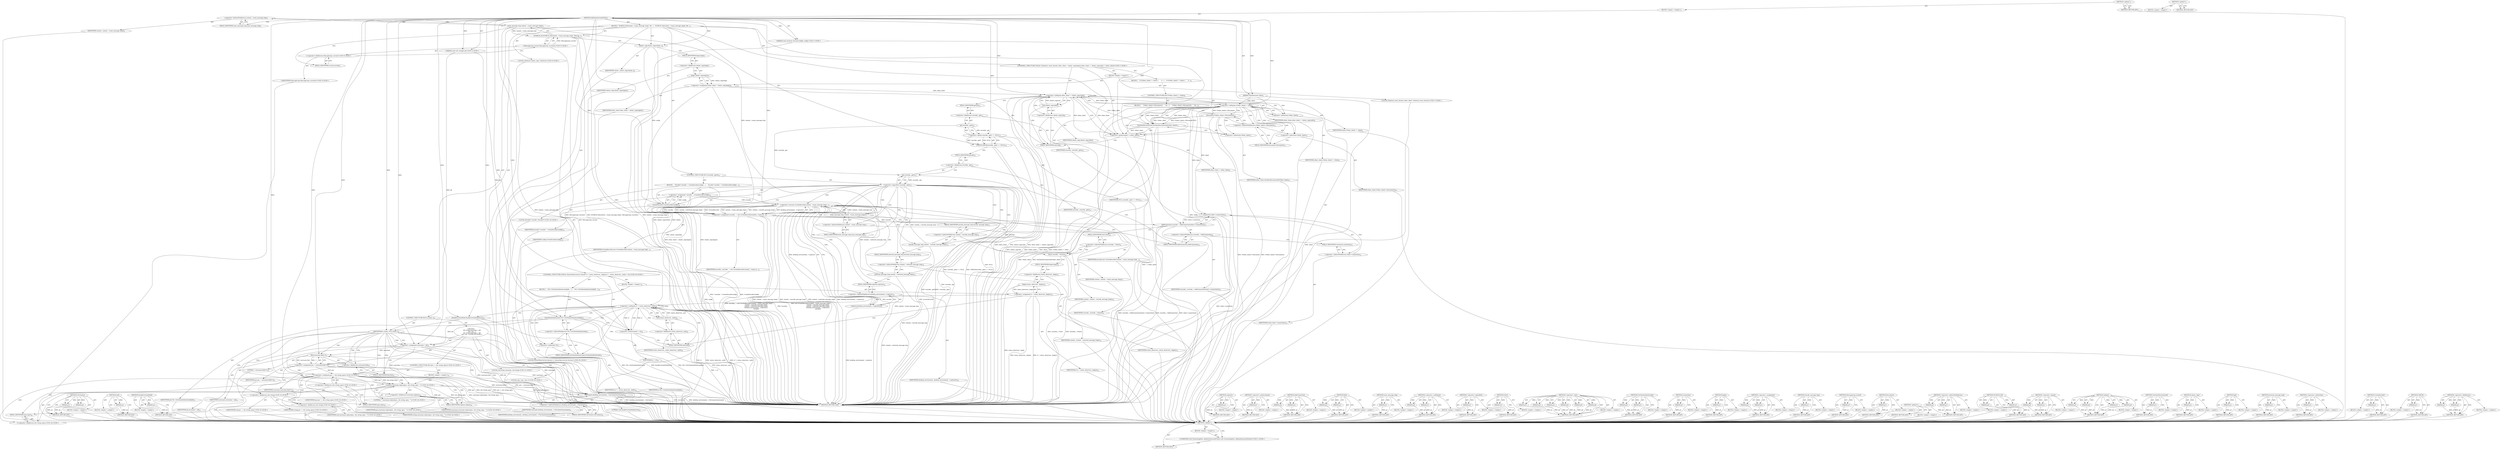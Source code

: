 digraph "&lt;global&gt;" {
vulnerable_296 [label=<(METHOD,CreateEncoder)>];
vulnerable_297 [label=<(PARAM,p1)>];
vulnerable_298 [label=<(BLOCK,&lt;empty&gt;,&lt;empty&gt;)>];
vulnerable_299 [label=<(METHOD_RETURN,ANY)>];
vulnerable_279 [label=<(METHOD,CHECK)>];
vulnerable_280 [label=<(PARAM,p1)>];
vulnerable_281 [label=<(BLOCK,&lt;empty&gt;,&lt;empty&gt;)>];
vulnerable_282 [label=<(METHOD_RETURN,ANY)>];
vulnerable_236 [label=<(METHOD,&lt;operator&gt;.fieldAccess)>];
vulnerable_237 [label=<(PARAM,p1)>];
vulnerable_238 [label=<(PARAM,p2)>];
vulnerable_239 [label=<(BLOCK,&lt;empty&gt;,&lt;empty&gt;)>];
vulnerable_240 [label=<(METHOD_RETURN,ANY)>];
vulnerable_355 [label=<(METHOD,OnConnect)>];
vulnerable_356 [label=<(PARAM,p1)>];
vulnerable_357 [label=<(PARAM,p2)>];
vulnerable_358 [label=<(BLOCK,&lt;empty&gt;,&lt;empty&gt;)>];
vulnerable_359 [label=<(METHOD_RETURN,ANY)>];
vulnerable_259 [label=<(METHOD,end)>];
vulnerable_260 [label=<(PARAM,p1)>];
vulnerable_261 [label=<(BLOCK,&lt;empty&gt;,&lt;empty&gt;)>];
vulnerable_262 [label=<(METHOD_RETURN,ANY)>];
vulnerable_339 [label=<(METHOD,EnableCurtainMode)>];
vulnerable_340 [label=<(PARAM,p1)>];
vulnerable_341 [label=<(BLOCK,&lt;empty&gt;,&lt;empty&gt;)>];
vulnerable_342 [label=<(METHOD_RETURN,ANY)>];
vulnerable_6 [label=<(METHOD,&lt;global&gt;)<SUB>1</SUB>>];
vulnerable_7 [label=<(BLOCK,&lt;empty&gt;,&lt;empty&gt;)<SUB>1</SUB>>];
vulnerable_8 [label=<(METHOD,AddAuthenticatedClient)<SUB>1</SUB>>];
vulnerable_9 [label=<(PARAM,ClientSession* client)<SUB>2</SUB>>];
vulnerable_10 [label="<(PARAM,const protocol::SessionConfig&amp; config)<SUB>3</SUB>>"];
vulnerable_11 [label="<(PARAM,const std::string&amp; jid)<SUB>4</SUB>>"];
vulnerable_12 [label=<(BLOCK,{
  DCHECK_EQ(context_-&gt;main_message_loop(), Me...,{
  DCHECK_EQ(context_-&gt;main_message_loop(), Me...)<SUB>4</SUB>>];
vulnerable_13 [label=<(DCHECK_EQ,DCHECK_EQ(context_-&gt;main_message_loop(), Messag...)<SUB>5</SUB>>];
vulnerable_14 [label=<(main_message_loop,context_-&gt;main_message_loop())<SUB>5</SUB>>];
vulnerable_15 [label=<(&lt;operator&gt;.indirectFieldAccess,context_-&gt;main_message_loop)<SUB>5</SUB>>];
vulnerable_16 [label=<(IDENTIFIER,context_,context_-&gt;main_message_loop())<SUB>5</SUB>>];
vulnerable_17 [label=<(FIELD_IDENTIFIER,main_message_loop,main_message_loop)<SUB>5</SUB>>];
vulnerable_18 [label="<(MessageLoop.current,MessageLoop::current())<SUB>5</SUB>>"];
vulnerable_19 [label="<(&lt;operator&gt;.fieldAccess,MessageLoop::current)<SUB>5</SUB>>"];
vulnerable_20 [label="<(IDENTIFIER,MessageLoop,MessageLoop::current())<SUB>5</SUB>>"];
vulnerable_21 [label=<(FIELD_IDENTIFIER,current,current)<SUB>5</SUB>>];
vulnerable_22 [label="<(LOCAL,ClientList clients_copy: ClientList)<SUB>6</SUB>>"];
vulnerable_23 [label=<(clients_copy,clients_copy(clients_))<SUB>6</SUB>>];
vulnerable_24 [label=<(IDENTIFIER,clients_,clients_copy(clients_))<SUB>6</SUB>>];
vulnerable_25 [label="<(CONTROL_STRUCTURE,FOR,for (ClientList::const_iterator other_client = clients_copy.begin();other_client != clients_copy.end();++other_client))<SUB>7</SUB>>"];
vulnerable_26 [label=<(BLOCK,&lt;empty&gt;,&lt;empty&gt;)<SUB>7</SUB>>];
vulnerable_27 [label="<(LOCAL,ClientList.const_iterator other_client: ClientList.const_iterator)<SUB>7</SUB>>"];
vulnerable_28 [label=<(&lt;operator&gt;.assignment,other_client = clients_copy.begin())<SUB>7</SUB>>];
vulnerable_29 [label=<(IDENTIFIER,other_client,other_client = clients_copy.begin())<SUB>7</SUB>>];
vulnerable_30 [label=<(begin,clients_copy.begin())<SUB>7</SUB>>];
vulnerable_31 [label=<(&lt;operator&gt;.fieldAccess,clients_copy.begin)<SUB>7</SUB>>];
vulnerable_32 [label=<(IDENTIFIER,clients_copy,clients_copy.begin())<SUB>7</SUB>>];
vulnerable_33 [label=<(FIELD_IDENTIFIER,begin,begin)<SUB>7</SUB>>];
vulnerable_34 [label=<(&lt;operator&gt;.notEquals,other_client != clients_copy.end())<SUB>8</SUB>>];
vulnerable_35 [label=<(IDENTIFIER,other_client,other_client != clients_copy.end())<SUB>8</SUB>>];
vulnerable_36 [label=<(end,clients_copy.end())<SUB>8</SUB>>];
vulnerable_37 [label=<(&lt;operator&gt;.fieldAccess,clients_copy.end)<SUB>8</SUB>>];
vulnerable_38 [label=<(IDENTIFIER,clients_copy,clients_copy.end())<SUB>8</SUB>>];
vulnerable_39 [label=<(FIELD_IDENTIFIER,end,end)<SUB>8</SUB>>];
vulnerable_40 [label=<(&lt;operator&gt;.preIncrement,++other_client)<SUB>8</SUB>>];
vulnerable_41 [label=<(IDENTIFIER,other_client,++other_client)<SUB>8</SUB>>];
vulnerable_42 [label=<(BLOCK,{
    if ((*other_client) != client) {
      (*...,{
    if ((*other_client) != client) {
      (*...)<SUB>8</SUB>>];
vulnerable_43 [label=<(CONTROL_STRUCTURE,IF,if ((*other_client) != client))<SUB>9</SUB>>];
vulnerable_44 [label=<(&lt;operator&gt;.notEquals,(*other_client) != client)<SUB>9</SUB>>];
vulnerable_45 [label=<(&lt;operator&gt;.indirection,*other_client)<SUB>9</SUB>>];
vulnerable_46 [label=<(IDENTIFIER,other_client,(*other_client) != client)<SUB>9</SUB>>];
vulnerable_47 [label=<(IDENTIFIER,client,(*other_client) != client)<SUB>9</SUB>>];
vulnerable_48 [label=<(BLOCK,{
      (*other_client)-&gt;Disconnect();
      On...,{
      (*other_client)-&gt;Disconnect();
      On...)<SUB>9</SUB>>];
vulnerable_49 [label=<(Disconnect,(*other_client)-&gt;Disconnect())<SUB>10</SUB>>];
vulnerable_50 [label=<(&lt;operator&gt;.indirectFieldAccess,(*other_client)-&gt;Disconnect)<SUB>10</SUB>>];
vulnerable_51 [label=<(&lt;operator&gt;.indirection,*other_client)<SUB>10</SUB>>];
vulnerable_52 [label=<(IDENTIFIER,other_client,(*other_client)-&gt;Disconnect())<SUB>10</SUB>>];
vulnerable_53 [label=<(FIELD_IDENTIFIER,Disconnect,Disconnect)<SUB>10</SUB>>];
vulnerable_54 [label=<(OnClientDisconnected,OnClientDisconnected(*other_client))<SUB>11</SUB>>];
vulnerable_55 [label=<(&lt;operator&gt;.indirection,*other_client)<SUB>11</SUB>>];
vulnerable_56 [label=<(IDENTIFIER,other_client,OnClientDisconnected(*other_client))<SUB>11</SUB>>];
vulnerable_57 [label=<(CHECK,CHECK(recorder_.get() == NULL))<SUB>14</SUB>>];
vulnerable_58 [label=<(&lt;operator&gt;.equals,recorder_.get() == NULL)<SUB>14</SUB>>];
vulnerable_59 [label=<(get,recorder_.get())<SUB>14</SUB>>];
vulnerable_60 [label=<(&lt;operator&gt;.fieldAccess,recorder_.get)<SUB>14</SUB>>];
vulnerable_61 [label=<(IDENTIFIER,recorder_,recorder_.get())<SUB>14</SUB>>];
vulnerable_62 [label=<(FIELD_IDENTIFIER,get,get)<SUB>14</SUB>>];
vulnerable_63 [label=<(IDENTIFIER,NULL,recorder_.get() == NULL)<SUB>14</SUB>>];
vulnerable_64 [label=<(CONTROL_STRUCTURE,IF,if (!recorder_.get()))<SUB>15</SUB>>];
vulnerable_65 [label=<(&lt;operator&gt;.logicalNot,!recorder_.get())<SUB>15</SUB>>];
vulnerable_66 [label=<(get,recorder_.get())<SUB>15</SUB>>];
vulnerable_67 [label=<(&lt;operator&gt;.fieldAccess,recorder_.get)<SUB>15</SUB>>];
vulnerable_68 [label=<(IDENTIFIER,recorder_,recorder_.get())<SUB>15</SUB>>];
vulnerable_69 [label=<(FIELD_IDENTIFIER,get,get)<SUB>15</SUB>>];
vulnerable_70 [label=<(BLOCK,{
    Encoder* encoder = CreateEncoder(config);...,{
    Encoder* encoder = CreateEncoder(config);...)<SUB>15</SUB>>];
vulnerable_71 [label="<(LOCAL,Encoder* encoder: Encoder*)<SUB>16</SUB>>"];
vulnerable_72 [label=<(&lt;operator&gt;.assignment,* encoder = CreateEncoder(config))<SUB>16</SUB>>];
vulnerable_73 [label=<(IDENTIFIER,encoder,* encoder = CreateEncoder(config))<SUB>16</SUB>>];
vulnerable_74 [label=<(CreateEncoder,CreateEncoder(config))<SUB>16</SUB>>];
vulnerable_75 [label=<(IDENTIFIER,config,CreateEncoder(config))<SUB>16</SUB>>];
vulnerable_76 [label=<(&lt;operator&gt;.assignment,recorder_ = new ScreenRecorder(context_-&gt;main_m...)<SUB>17</SUB>>];
vulnerable_77 [label=<(IDENTIFIER,recorder_,recorder_ = new ScreenRecorder(context_-&gt;main_m...)<SUB>17</SUB>>];
vulnerable_78 [label=<(&lt;operator&gt;.new,new ScreenRecorder(context_-&gt;main_message_loop(...)<SUB>17</SUB>>];
vulnerable_79 [label=<(IDENTIFIER,ScreenRecorder,new ScreenRecorder(context_-&gt;main_message_loop(...)<SUB>17</SUB>>];
vulnerable_80 [label=<(main_message_loop,context_-&gt;main_message_loop())<SUB>17</SUB>>];
vulnerable_81 [label=<(&lt;operator&gt;.indirectFieldAccess,context_-&gt;main_message_loop)<SUB>17</SUB>>];
vulnerable_82 [label=<(IDENTIFIER,context_,context_-&gt;main_message_loop())<SUB>17</SUB>>];
vulnerable_83 [label=<(FIELD_IDENTIFIER,main_message_loop,main_message_loop)<SUB>17</SUB>>];
vulnerable_84 [label=<(encode_message_loop,context_-&gt;encode_message_loop())<SUB>18</SUB>>];
vulnerable_85 [label=<(&lt;operator&gt;.indirectFieldAccess,context_-&gt;encode_message_loop)<SUB>18</SUB>>];
vulnerable_86 [label=<(IDENTIFIER,context_,context_-&gt;encode_message_loop())<SUB>18</SUB>>];
vulnerable_87 [label=<(FIELD_IDENTIFIER,encode_message_loop,encode_message_loop)<SUB>18</SUB>>];
vulnerable_88 [label=<(network_message_loop,context_-&gt;network_message_loop())<SUB>19</SUB>>];
vulnerable_89 [label=<(&lt;operator&gt;.indirectFieldAccess,context_-&gt;network_message_loop)<SUB>19</SUB>>];
vulnerable_90 [label=<(IDENTIFIER,context_,context_-&gt;network_message_loop())<SUB>19</SUB>>];
vulnerable_91 [label=<(FIELD_IDENTIFIER,network_message_loop,network_message_loop)<SUB>19</SUB>>];
vulnerable_92 [label=<(capturer,desktop_environment_-&gt;capturer())<SUB>20</SUB>>];
vulnerable_93 [label=<(&lt;operator&gt;.indirectFieldAccess,desktop_environment_-&gt;capturer)<SUB>20</SUB>>];
vulnerable_94 [label=<(IDENTIFIER,desktop_environment_,desktop_environment_-&gt;capturer())<SUB>20</SUB>>];
vulnerable_95 [label=<(FIELD_IDENTIFIER,capturer,capturer)<SUB>20</SUB>>];
vulnerable_96 [label=<(IDENTIFIER,encoder,new ScreenRecorder(context_-&gt;main_message_loop(...)<SUB>21</SUB>>];
vulnerable_97 [label=<(AddConnection,recorder_-&gt;AddConnection(client-&gt;connection()))<SUB>23</SUB>>];
vulnerable_98 [label=<(&lt;operator&gt;.indirectFieldAccess,recorder_-&gt;AddConnection)<SUB>23</SUB>>];
vulnerable_99 [label=<(IDENTIFIER,recorder_,recorder_-&gt;AddConnection(client-&gt;connection()))<SUB>23</SUB>>];
vulnerable_100 [label=<(FIELD_IDENTIFIER,AddConnection,AddConnection)<SUB>23</SUB>>];
vulnerable_101 [label=<(connection,client-&gt;connection())<SUB>23</SUB>>];
vulnerable_102 [label=<(&lt;operator&gt;.indirectFieldAccess,client-&gt;connection)<SUB>23</SUB>>];
vulnerable_103 [label=<(IDENTIFIER,client,client-&gt;connection())<SUB>23</SUB>>];
vulnerable_104 [label=<(FIELD_IDENTIFIER,connection,connection)<SUB>23</SUB>>];
vulnerable_105 [label=<(Start,recorder_-&gt;Start())<SUB>24</SUB>>];
vulnerable_106 [label=<(&lt;operator&gt;.indirectFieldAccess,recorder_-&gt;Start)<SUB>24</SUB>>];
vulnerable_107 [label=<(IDENTIFIER,recorder_,recorder_-&gt;Start())<SUB>24</SUB>>];
vulnerable_108 [label=<(FIELD_IDENTIFIER,Start,Start)<SUB>24</SUB>>];
vulnerable_109 [label="<(CONTROL_STRUCTURE,FOR,for (StatusObserverList::iterator it = status_observers_.begin();it != status_observers_.end();++it))<SUB>25</SUB>>"];
vulnerable_110 [label=<(BLOCK,&lt;empty&gt;,&lt;empty&gt;)<SUB>25</SUB>>];
vulnerable_111 [label="<(LOCAL,StatusObserverList.iterator it: StatusObserverList.iterator)<SUB>25</SUB>>"];
vulnerable_112 [label=<(&lt;operator&gt;.assignment,it = status_observers_.begin())<SUB>25</SUB>>];
vulnerable_113 [label=<(IDENTIFIER,it,it = status_observers_.begin())<SUB>25</SUB>>];
vulnerable_114 [label=<(begin,status_observers_.begin())<SUB>25</SUB>>];
vulnerable_115 [label=<(&lt;operator&gt;.fieldAccess,status_observers_.begin)<SUB>25</SUB>>];
vulnerable_116 [label=<(IDENTIFIER,status_observers_,status_observers_.begin())<SUB>25</SUB>>];
vulnerable_117 [label=<(FIELD_IDENTIFIER,begin,begin)<SUB>25</SUB>>];
vulnerable_118 [label=<(&lt;operator&gt;.notEquals,it != status_observers_.end())<SUB>26</SUB>>];
vulnerable_119 [label=<(IDENTIFIER,it,it != status_observers_.end())<SUB>26</SUB>>];
vulnerable_120 [label=<(end,status_observers_.end())<SUB>26</SUB>>];
vulnerable_121 [label=<(&lt;operator&gt;.fieldAccess,status_observers_.end)<SUB>26</SUB>>];
vulnerable_122 [label=<(IDENTIFIER,status_observers_,status_observers_.end())<SUB>26</SUB>>];
vulnerable_123 [label=<(FIELD_IDENTIFIER,end,end)<SUB>26</SUB>>];
vulnerable_124 [label=<(&lt;operator&gt;.preIncrement,++it)<SUB>26</SUB>>];
vulnerable_125 [label=<(IDENTIFIER,it,++it)<SUB>26</SUB>>];
vulnerable_126 [label=<(BLOCK,{
    (*it)-&gt;OnClientAuthenticated(jid);
  },{
    (*it)-&gt;OnClientAuthenticated(jid);
  })<SUB>26</SUB>>];
vulnerable_127 [label=<(OnClientAuthenticated,(*it)-&gt;OnClientAuthenticated(jid))<SUB>27</SUB>>];
vulnerable_128 [label=<(&lt;operator&gt;.indirectFieldAccess,(*it)-&gt;OnClientAuthenticated)<SUB>27</SUB>>];
vulnerable_129 [label=<(&lt;operator&gt;.indirection,*it)<SUB>27</SUB>>];
vulnerable_130 [label=<(IDENTIFIER,it,(*it)-&gt;OnClientAuthenticated(jid))<SUB>27</SUB>>];
vulnerable_131 [label=<(FIELD_IDENTIFIER,OnClientAuthenticated,OnClientAuthenticated)<SUB>27</SUB>>];
vulnerable_132 [label=<(IDENTIFIER,jid,(*it)-&gt;OnClientAuthenticated(jid))<SUB>27</SUB>>];
vulnerable_133 [label=<(EnableCurtainMode,EnableCurtainMode(true))<SUB>29</SUB>>];
vulnerable_134 [label=<(LITERAL,true,EnableCurtainMode(true))<SUB>29</SUB>>];
vulnerable_135 [label=<(CONTROL_STRUCTURE,IF,if (is_it2me_))<SUB>30</SUB>>];
vulnerable_136 [label=<(IDENTIFIER,is_it2me_,if (is_it2me_))<SUB>30</SUB>>];
vulnerable_137 [label="<(BLOCK,{
    std::string username = jid;
    size_t po...,{
    std::string username = jid;
    size_t po...)<SUB>30</SUB>>"];
vulnerable_138 [label="<(LOCAL,std.string username: std.string)<SUB>31</SUB>>"];
vulnerable_139 [label=<(&lt;operator&gt;.assignment,username = jid)<SUB>31</SUB>>];
vulnerable_140 [label=<(IDENTIFIER,username,username = jid)<SUB>31</SUB>>];
vulnerable_141 [label=<(IDENTIFIER,jid,username = jid)<SUB>31</SUB>>];
vulnerable_142 [label="<(LOCAL,size_t pos: size_t)<SUB>32</SUB>>"];
vulnerable_143 [label=<(&lt;operator&gt;.assignment,pos = username.find('/'))<SUB>32</SUB>>];
vulnerable_144 [label=<(IDENTIFIER,pos,pos = username.find('/'))<SUB>32</SUB>>];
vulnerable_145 [label=<(find,username.find('/'))<SUB>32</SUB>>];
vulnerable_146 [label=<(&lt;operator&gt;.fieldAccess,username.find)<SUB>32</SUB>>];
vulnerable_147 [label=<(IDENTIFIER,username,username.find('/'))<SUB>32</SUB>>];
vulnerable_148 [label=<(FIELD_IDENTIFIER,find,find)<SUB>32</SUB>>];
vulnerable_149 [label=<(LITERAL,'/',username.find('/'))<SUB>32</SUB>>];
vulnerable_150 [label="<(CONTROL_STRUCTURE,IF,if (pos != std::string::npos))<SUB>33</SUB>>"];
vulnerable_151 [label="<(&lt;operator&gt;.notEquals,pos != std::string::npos)<SUB>33</SUB>>"];
vulnerable_152 [label="<(IDENTIFIER,pos,pos != std::string::npos)<SUB>33</SUB>>"];
vulnerable_153 [label="<(&lt;operator&gt;.fieldAccess,std::string::npos)<SUB>33</SUB>>"];
vulnerable_154 [label="<(&lt;operator&gt;.fieldAccess,std::string)<SUB>33</SUB>>"];
vulnerable_155 [label="<(IDENTIFIER,std,pos != std::string::npos)<SUB>33</SUB>>"];
vulnerable_156 [label="<(IDENTIFIER,string,pos != std::string::npos)<SUB>33</SUB>>"];
vulnerable_157 [label=<(FIELD_IDENTIFIER,npos,npos)<SUB>33</SUB>>];
vulnerable_158 [label=<(BLOCK,&lt;empty&gt;,&lt;empty&gt;)<SUB>34</SUB>>];
vulnerable_159 [label="<(replace,username.replace(pos, std::string::npos, &quot;&quot;))<SUB>34</SUB>>"];
vulnerable_160 [label=<(&lt;operator&gt;.fieldAccess,username.replace)<SUB>34</SUB>>];
vulnerable_161 [label="<(IDENTIFIER,username,username.replace(pos, std::string::npos, &quot;&quot;))<SUB>34</SUB>>"];
vulnerable_162 [label=<(FIELD_IDENTIFIER,replace,replace)<SUB>34</SUB>>];
vulnerable_163 [label="<(IDENTIFIER,pos,username.replace(pos, std::string::npos, &quot;&quot;))<SUB>34</SUB>>"];
vulnerable_164 [label="<(&lt;operator&gt;.fieldAccess,std::string::npos)<SUB>34</SUB>>"];
vulnerable_165 [label="<(&lt;operator&gt;.fieldAccess,std::string)<SUB>34</SUB>>"];
vulnerable_166 [label="<(IDENTIFIER,std,username.replace(pos, std::string::npos, &quot;&quot;))<SUB>34</SUB>>"];
vulnerable_167 [label="<(IDENTIFIER,string,username.replace(pos, std::string::npos, &quot;&quot;))<SUB>34</SUB>>"];
vulnerable_168 [label=<(FIELD_IDENTIFIER,npos,npos)<SUB>34</SUB>>];
vulnerable_169 [label="<(LITERAL,&quot;&quot;,username.replace(pos, std::string::npos, &quot;&quot;))<SUB>34</SUB>>"];
vulnerable_170 [label=<(OnConnect,desktop_environment_-&gt;OnConnect(username))<SUB>35</SUB>>];
vulnerable_171 [label=<(&lt;operator&gt;.indirectFieldAccess,desktop_environment_-&gt;OnConnect)<SUB>35</SUB>>];
vulnerable_172 [label=<(IDENTIFIER,desktop_environment_,desktop_environment_-&gt;OnConnect(username))<SUB>35</SUB>>];
vulnerable_173 [label=<(FIELD_IDENTIFIER,OnConnect,OnConnect)<SUB>35</SUB>>];
vulnerable_174 [label=<(IDENTIFIER,username,desktop_environment_-&gt;OnConnect(username))<SUB>35</SUB>>];
vulnerable_175 [label=<(METHOD_RETURN,void)<SUB>1</SUB>>];
vulnerable_177 [label=<(METHOD_RETURN,ANY)<SUB>1</SUB>>];
vulnerable_317 [label=<(METHOD,capturer)>];
vulnerable_318 [label=<(PARAM,p1)>];
vulnerable_319 [label=<(BLOCK,&lt;empty&gt;,&lt;empty&gt;)>];
vulnerable_320 [label=<(METHOD_RETURN,ANY)>];
vulnerable_263 [label=<(METHOD,&lt;operator&gt;.preIncrement)>];
vulnerable_264 [label=<(PARAM,p1)>];
vulnerable_265 [label=<(BLOCK,&lt;empty&gt;,&lt;empty&gt;)>];
vulnerable_266 [label=<(METHOD_RETURN,ANY)>];
vulnerable_321 [label=<(METHOD,AddConnection)>];
vulnerable_322 [label=<(PARAM,p1)>];
vulnerable_323 [label=<(PARAM,p2)>];
vulnerable_324 [label=<(BLOCK,&lt;empty&gt;,&lt;empty&gt;)>];
vulnerable_325 [label=<(METHOD_RETURN,ANY)>];
vulnerable_343 [label=<(METHOD,find)>];
vulnerable_344 [label=<(PARAM,p1)>];
vulnerable_345 [label=<(PARAM,p2)>];
vulnerable_346 [label=<(BLOCK,&lt;empty&gt;,&lt;empty&gt;)>];
vulnerable_347 [label=<(METHOD_RETURN,ANY)>];
vulnerable_223 [label=<(METHOD,main_message_loop)>];
vulnerable_224 [label=<(PARAM,p1)>];
vulnerable_225 [label=<(BLOCK,&lt;empty&gt;,&lt;empty&gt;)>];
vulnerable_226 [label=<(METHOD_RETURN,ANY)>];
vulnerable_254 [label=<(METHOD,&lt;operator&gt;.notEquals)>];
vulnerable_255 [label=<(PARAM,p1)>];
vulnerable_256 [label=<(PARAM,p2)>];
vulnerable_257 [label=<(BLOCK,&lt;empty&gt;,&lt;empty&gt;)>];
vulnerable_258 [label=<(METHOD_RETURN,ANY)>];
vulnerable_292 [label=<(METHOD,&lt;operator&gt;.logicalNot)>];
vulnerable_293 [label=<(PARAM,p1)>];
vulnerable_294 [label=<(BLOCK,&lt;empty&gt;,&lt;empty&gt;)>];
vulnerable_295 [label=<(METHOD_RETURN,ANY)>];
vulnerable_330 [label=<(METHOD,Start)>];
vulnerable_331 [label=<(PARAM,p1)>];
vulnerable_332 [label=<(BLOCK,&lt;empty&gt;,&lt;empty&gt;)>];
vulnerable_333 [label=<(METHOD_RETURN,ANY)>];
vulnerable_300 [label=<(METHOD,&lt;operator&gt;.new)>];
vulnerable_301 [label=<(PARAM,p1)>];
vulnerable_302 [label=<(PARAM,p2)>];
vulnerable_303 [label=<(PARAM,p3)>];
vulnerable_304 [label=<(PARAM,p4)>];
vulnerable_305 [label=<(PARAM,p5)>];
vulnerable_306 [label=<(PARAM,p6)>];
vulnerable_307 [label=<(BLOCK,&lt;empty&gt;,&lt;empty&gt;)>];
vulnerable_308 [label=<(METHOD_RETURN,ANY)>];
vulnerable_334 [label=<(METHOD,OnClientAuthenticated)>];
vulnerable_335 [label=<(PARAM,p1)>];
vulnerable_336 [label=<(PARAM,p2)>];
vulnerable_337 [label=<(BLOCK,&lt;empty&gt;,&lt;empty&gt;)>];
vulnerable_338 [label=<(METHOD_RETURN,ANY)>];
vulnerable_326 [label=<(METHOD,connection)>];
vulnerable_327 [label=<(PARAM,p1)>];
vulnerable_328 [label=<(BLOCK,&lt;empty&gt;,&lt;empty&gt;)>];
vulnerable_329 [label=<(METHOD_RETURN,ANY)>];
vulnerable_250 [label=<(METHOD,begin)>];
vulnerable_251 [label=<(PARAM,p1)>];
vulnerable_252 [label=<(BLOCK,&lt;empty&gt;,&lt;empty&gt;)>];
vulnerable_253 [label=<(METHOD_RETURN,ANY)>];
vulnerable_245 [label=<(METHOD,&lt;operator&gt;.assignment)>];
vulnerable_246 [label=<(PARAM,p1)>];
vulnerable_247 [label=<(PARAM,p2)>];
vulnerable_248 [label=<(BLOCK,&lt;empty&gt;,&lt;empty&gt;)>];
vulnerable_249 [label=<(METHOD_RETURN,ANY)>];
vulnerable_309 [label=<(METHOD,encode_message_loop)>];
vulnerable_310 [label=<(PARAM,p1)>];
vulnerable_311 [label=<(BLOCK,&lt;empty&gt;,&lt;empty&gt;)>];
vulnerable_312 [label=<(METHOD_RETURN,ANY)>];
vulnerable_232 [label=<(METHOD,MessageLoop.current)>];
vulnerable_233 [label=<(PARAM,p1)>];
vulnerable_234 [label=<(BLOCK,&lt;empty&gt;,&lt;empty&gt;)>];
vulnerable_235 [label=<(METHOD_RETURN,ANY)>];
vulnerable_271 [label=<(METHOD,Disconnect)>];
vulnerable_272 [label=<(PARAM,p1)>];
vulnerable_273 [label=<(BLOCK,&lt;empty&gt;,&lt;empty&gt;)>];
vulnerable_274 [label=<(METHOD_RETURN,ANY)>];
vulnerable_227 [label=<(METHOD,&lt;operator&gt;.indirectFieldAccess)>];
vulnerable_228 [label=<(PARAM,p1)>];
vulnerable_229 [label=<(PARAM,p2)>];
vulnerable_230 [label=<(BLOCK,&lt;empty&gt;,&lt;empty&gt;)>];
vulnerable_231 [label=<(METHOD_RETURN,ANY)>];
vulnerable_218 [label=<(METHOD,DCHECK_EQ)>];
vulnerable_219 [label=<(PARAM,p1)>];
vulnerable_220 [label=<(PARAM,p2)>];
vulnerable_221 [label=<(BLOCK,&lt;empty&gt;,&lt;empty&gt;)>];
vulnerable_222 [label=<(METHOD_RETURN,ANY)>];
vulnerable_212 [label=<(METHOD,&lt;global&gt;)<SUB>1</SUB>>];
vulnerable_213 [label=<(BLOCK,&lt;empty&gt;,&lt;empty&gt;)>];
vulnerable_214 [label=<(METHOD_RETURN,ANY)>];
vulnerable_283 [label=<(METHOD,&lt;operator&gt;.equals)>];
vulnerable_284 [label=<(PARAM,p1)>];
vulnerable_285 [label=<(PARAM,p2)>];
vulnerable_286 [label=<(BLOCK,&lt;empty&gt;,&lt;empty&gt;)>];
vulnerable_287 [label=<(METHOD_RETURN,ANY)>];
vulnerable_348 [label=<(METHOD,replace)>];
vulnerable_349 [label=<(PARAM,p1)>];
vulnerable_350 [label=<(PARAM,p2)>];
vulnerable_351 [label=<(PARAM,p3)>];
vulnerable_352 [label=<(PARAM,p4)>];
vulnerable_353 [label=<(BLOCK,&lt;empty&gt;,&lt;empty&gt;)>];
vulnerable_354 [label=<(METHOD_RETURN,ANY)>];
vulnerable_275 [label=<(METHOD,OnClientDisconnected)>];
vulnerable_276 [label=<(PARAM,p1)>];
vulnerable_277 [label=<(BLOCK,&lt;empty&gt;,&lt;empty&gt;)>];
vulnerable_278 [label=<(METHOD_RETURN,ANY)>];
vulnerable_241 [label=<(METHOD,clients_copy)>];
vulnerable_242 [label=<(PARAM,p1)>];
vulnerable_243 [label=<(BLOCK,&lt;empty&gt;,&lt;empty&gt;)>];
vulnerable_244 [label=<(METHOD_RETURN,ANY)>];
vulnerable_288 [label=<(METHOD,get)>];
vulnerable_289 [label=<(PARAM,p1)>];
vulnerable_290 [label=<(BLOCK,&lt;empty&gt;,&lt;empty&gt;)>];
vulnerable_291 [label=<(METHOD_RETURN,ANY)>];
vulnerable_313 [label=<(METHOD,network_message_loop)>];
vulnerable_314 [label=<(PARAM,p1)>];
vulnerable_315 [label=<(BLOCK,&lt;empty&gt;,&lt;empty&gt;)>];
vulnerable_316 [label=<(METHOD_RETURN,ANY)>];
vulnerable_267 [label=<(METHOD,&lt;operator&gt;.indirection)>];
vulnerable_268 [label=<(PARAM,p1)>];
vulnerable_269 [label=<(BLOCK,&lt;empty&gt;,&lt;empty&gt;)>];
vulnerable_270 [label=<(METHOD_RETURN,ANY)>];
fixed_6 [label=<(METHOD,&lt;global&gt;)<SUB>1</SUB>>];
fixed_7 [label=<(BLOCK,&lt;empty&gt;,&lt;empty&gt;)<SUB>1</SUB>>];
fixed_8 [label="<(UNKNOWN,void ChromotingHost::AddAuthenticatedClient(,void ChromotingHost::AddAuthenticatedClient()<SUB>1</SUB>>"];
fixed_9 [label=<(METHOD_RETURN,ANY)<SUB>1</SUB>>];
fixed_14 [label=<(METHOD,&lt;global&gt;)<SUB>1</SUB>>];
fixed_15 [label=<(BLOCK,&lt;empty&gt;,&lt;empty&gt;)>];
fixed_16 [label=<(METHOD_RETURN,ANY)>];
vulnerable_296 -> vulnerable_297  [key=0, label="AST: "];
vulnerable_296 -> vulnerable_297  [key=1, label="DDG: "];
vulnerable_296 -> vulnerable_298  [key=0, label="AST: "];
vulnerable_296 -> vulnerable_299  [key=0, label="AST: "];
vulnerable_296 -> vulnerable_299  [key=1, label="CFG: "];
vulnerable_297 -> vulnerable_299  [key=0, label="DDG: p1"];
vulnerable_298 -> fixed_6  [key=0];
vulnerable_299 -> fixed_6  [key=0];
vulnerable_279 -> vulnerable_280  [key=0, label="AST: "];
vulnerable_279 -> vulnerable_280  [key=1, label="DDG: "];
vulnerable_279 -> vulnerable_281  [key=0, label="AST: "];
vulnerable_279 -> vulnerable_282  [key=0, label="AST: "];
vulnerable_279 -> vulnerable_282  [key=1, label="CFG: "];
vulnerable_280 -> vulnerable_282  [key=0, label="DDG: p1"];
vulnerable_281 -> fixed_6  [key=0];
vulnerable_282 -> fixed_6  [key=0];
vulnerable_236 -> vulnerable_237  [key=0, label="AST: "];
vulnerable_236 -> vulnerable_237  [key=1, label="DDG: "];
vulnerable_236 -> vulnerable_239  [key=0, label="AST: "];
vulnerable_236 -> vulnerable_238  [key=0, label="AST: "];
vulnerable_236 -> vulnerable_238  [key=1, label="DDG: "];
vulnerable_236 -> vulnerable_240  [key=0, label="AST: "];
vulnerable_236 -> vulnerable_240  [key=1, label="CFG: "];
vulnerable_237 -> vulnerable_240  [key=0, label="DDG: p1"];
vulnerable_238 -> vulnerable_240  [key=0, label="DDG: p2"];
vulnerable_239 -> fixed_6  [key=0];
vulnerable_240 -> fixed_6  [key=0];
vulnerable_355 -> vulnerable_356  [key=0, label="AST: "];
vulnerable_355 -> vulnerable_356  [key=1, label="DDG: "];
vulnerable_355 -> vulnerable_358  [key=0, label="AST: "];
vulnerable_355 -> vulnerable_357  [key=0, label="AST: "];
vulnerable_355 -> vulnerable_357  [key=1, label="DDG: "];
vulnerable_355 -> vulnerable_359  [key=0, label="AST: "];
vulnerable_355 -> vulnerable_359  [key=1, label="CFG: "];
vulnerable_356 -> vulnerable_359  [key=0, label="DDG: p1"];
vulnerable_357 -> vulnerable_359  [key=0, label="DDG: p2"];
vulnerable_358 -> fixed_6  [key=0];
vulnerable_359 -> fixed_6  [key=0];
vulnerable_259 -> vulnerable_260  [key=0, label="AST: "];
vulnerable_259 -> vulnerable_260  [key=1, label="DDG: "];
vulnerable_259 -> vulnerable_261  [key=0, label="AST: "];
vulnerable_259 -> vulnerable_262  [key=0, label="AST: "];
vulnerable_259 -> vulnerable_262  [key=1, label="CFG: "];
vulnerable_260 -> vulnerable_262  [key=0, label="DDG: p1"];
vulnerable_261 -> fixed_6  [key=0];
vulnerable_262 -> fixed_6  [key=0];
vulnerable_339 -> vulnerable_340  [key=0, label="AST: "];
vulnerable_339 -> vulnerable_340  [key=1, label="DDG: "];
vulnerable_339 -> vulnerable_341  [key=0, label="AST: "];
vulnerable_339 -> vulnerable_342  [key=0, label="AST: "];
vulnerable_339 -> vulnerable_342  [key=1, label="CFG: "];
vulnerable_340 -> vulnerable_342  [key=0, label="DDG: p1"];
vulnerable_341 -> fixed_6  [key=0];
vulnerable_342 -> fixed_6  [key=0];
vulnerable_6 -> vulnerable_7  [key=0, label="AST: "];
vulnerable_6 -> vulnerable_177  [key=0, label="AST: "];
vulnerable_6 -> vulnerable_177  [key=1, label="CFG: "];
vulnerable_7 -> vulnerable_8  [key=0, label="AST: "];
vulnerable_8 -> vulnerable_9  [key=0, label="AST: "];
vulnerable_8 -> vulnerable_9  [key=1, label="DDG: "];
vulnerable_8 -> vulnerable_10  [key=0, label="AST: "];
vulnerable_8 -> vulnerable_10  [key=1, label="DDG: "];
vulnerable_8 -> vulnerable_11  [key=0, label="AST: "];
vulnerable_8 -> vulnerable_11  [key=1, label="DDG: "];
vulnerable_8 -> vulnerable_12  [key=0, label="AST: "];
vulnerable_8 -> vulnerable_175  [key=0, label="AST: "];
vulnerable_8 -> vulnerable_17  [key=0, label="CFG: "];
vulnerable_8 -> vulnerable_23  [key=0, label="DDG: "];
vulnerable_8 -> vulnerable_133  [key=0, label="DDG: "];
vulnerable_8 -> vulnerable_136  [key=0, label="DDG: "];
vulnerable_8 -> vulnerable_34  [key=0, label="DDG: "];
vulnerable_8 -> vulnerable_40  [key=0, label="DDG: "];
vulnerable_8 -> vulnerable_58  [key=0, label="DDG: "];
vulnerable_8 -> vulnerable_118  [key=0, label="DDG: "];
vulnerable_8 -> vulnerable_124  [key=0, label="DDG: "];
vulnerable_8 -> vulnerable_139  [key=0, label="DDG: "];
vulnerable_8 -> vulnerable_127  [key=0, label="DDG: "];
vulnerable_8 -> vulnerable_170  [key=0, label="DDG: "];
vulnerable_8 -> vulnerable_44  [key=0, label="DDG: "];
vulnerable_8 -> vulnerable_74  [key=0, label="DDG: "];
vulnerable_8 -> vulnerable_78  [key=0, label="DDG: "];
vulnerable_8 -> vulnerable_145  [key=0, label="DDG: "];
vulnerable_8 -> vulnerable_151  [key=0, label="DDG: "];
vulnerable_8 -> vulnerable_159  [key=0, label="DDG: "];
vulnerable_9 -> vulnerable_175  [key=0, label="DDG: client"];
vulnerable_9 -> vulnerable_101  [key=0, label="DDG: client"];
vulnerable_9 -> vulnerable_44  [key=0, label="DDG: client"];
vulnerable_10 -> vulnerable_175  [key=0, label="DDG: config"];
vulnerable_10 -> vulnerable_74  [key=0, label="DDG: config"];
vulnerable_11 -> vulnerable_139  [key=0, label="DDG: jid"];
vulnerable_11 -> vulnerable_127  [key=0, label="DDG: jid"];
vulnerable_12 -> vulnerable_13  [key=0, label="AST: "];
vulnerable_12 -> vulnerable_22  [key=0, label="AST: "];
vulnerable_12 -> vulnerable_23  [key=0, label="AST: "];
vulnerable_12 -> vulnerable_25  [key=0, label="AST: "];
vulnerable_12 -> vulnerable_57  [key=0, label="AST: "];
vulnerable_12 -> vulnerable_64  [key=0, label="AST: "];
vulnerable_12 -> vulnerable_97  [key=0, label="AST: "];
vulnerable_12 -> vulnerable_105  [key=0, label="AST: "];
vulnerable_12 -> vulnerable_109  [key=0, label="AST: "];
vulnerable_12 -> vulnerable_133  [key=0, label="AST: "];
vulnerable_12 -> vulnerable_135  [key=0, label="AST: "];
vulnerable_13 -> vulnerable_14  [key=0, label="AST: "];
vulnerable_13 -> vulnerable_18  [key=0, label="AST: "];
vulnerable_13 -> vulnerable_23  [key=0, label="CFG: "];
vulnerable_13 -> vulnerable_175  [key=0, label="DDG: context_-&gt;main_message_loop()"];
vulnerable_13 -> vulnerable_175  [key=1, label="DDG: MessageLoop::current()"];
vulnerable_13 -> vulnerable_175  [key=2, label="DDG: DCHECK_EQ(context_-&gt;main_message_loop(), MessageLoop::current())"];
vulnerable_14 -> vulnerable_15  [key=0, label="AST: "];
vulnerable_14 -> vulnerable_21  [key=0, label="CFG: "];
vulnerable_14 -> vulnerable_175  [key=0, label="DDG: context_-&gt;main_message_loop"];
vulnerable_14 -> vulnerable_13  [key=0, label="DDG: context_-&gt;main_message_loop"];
vulnerable_14 -> vulnerable_80  [key=0, label="DDG: context_-&gt;main_message_loop"];
vulnerable_15 -> vulnerable_16  [key=0, label="AST: "];
vulnerable_15 -> vulnerable_17  [key=0, label="AST: "];
vulnerable_15 -> vulnerable_14  [key=0, label="CFG: "];
vulnerable_16 -> fixed_6  [key=0];
vulnerable_17 -> vulnerable_15  [key=0, label="CFG: "];
vulnerable_18 -> vulnerable_19  [key=0, label="AST: "];
vulnerable_18 -> vulnerable_13  [key=0, label="CFG: "];
vulnerable_18 -> vulnerable_13  [key=1, label="DDG: MessageLoop::current"];
vulnerable_18 -> vulnerable_175  [key=0, label="DDG: MessageLoop::current"];
vulnerable_19 -> vulnerable_20  [key=0, label="AST: "];
vulnerable_19 -> vulnerable_21  [key=0, label="AST: "];
vulnerable_19 -> vulnerable_18  [key=0, label="CFG: "];
vulnerable_20 -> fixed_6  [key=0];
vulnerable_21 -> vulnerable_19  [key=0, label="CFG: "];
vulnerable_22 -> fixed_6  [key=0];
vulnerable_23 -> vulnerable_24  [key=0, label="AST: "];
vulnerable_23 -> vulnerable_33  [key=0, label="CFG: "];
vulnerable_23 -> vulnerable_175  [key=0, label="DDG: clients_copy(clients_)"];
vulnerable_23 -> vulnerable_175  [key=1, label="DDG: clients_"];
vulnerable_24 -> fixed_6  [key=0];
vulnerable_25 -> vulnerable_26  [key=0, label="AST: "];
vulnerable_25 -> vulnerable_34  [key=0, label="AST: "];
vulnerable_25 -> vulnerable_40  [key=0, label="AST: "];
vulnerable_25 -> vulnerable_42  [key=0, label="AST: "];
vulnerable_26 -> vulnerable_27  [key=0, label="AST: "];
vulnerable_26 -> vulnerable_28  [key=0, label="AST: "];
vulnerable_27 -> fixed_6  [key=0];
vulnerable_28 -> vulnerable_29  [key=0, label="AST: "];
vulnerable_28 -> vulnerable_30  [key=0, label="AST: "];
vulnerable_28 -> vulnerable_39  [key=0, label="CFG: "];
vulnerable_28 -> vulnerable_175  [key=0, label="DDG: clients_copy.begin()"];
vulnerable_28 -> vulnerable_175  [key=1, label="DDG: other_client = clients_copy.begin()"];
vulnerable_28 -> vulnerable_34  [key=0, label="DDG: other_client"];
vulnerable_29 -> fixed_6  [key=0];
vulnerable_30 -> vulnerable_31  [key=0, label="AST: "];
vulnerable_30 -> vulnerable_28  [key=0, label="CFG: "];
vulnerable_30 -> vulnerable_28  [key=1, label="DDG: clients_copy.begin"];
vulnerable_30 -> vulnerable_175  [key=0, label="DDG: clients_copy.begin"];
vulnerable_31 -> vulnerable_32  [key=0, label="AST: "];
vulnerable_31 -> vulnerable_33  [key=0, label="AST: "];
vulnerable_31 -> vulnerable_30  [key=0, label="CFG: "];
vulnerable_32 -> fixed_6  [key=0];
vulnerable_33 -> vulnerable_31  [key=0, label="CFG: "];
vulnerable_34 -> vulnerable_35  [key=0, label="AST: "];
vulnerable_34 -> vulnerable_36  [key=0, label="AST: "];
vulnerable_34 -> vulnerable_36  [key=1, label="CDG: "];
vulnerable_34 -> vulnerable_45  [key=0, label="CFG: "];
vulnerable_34 -> vulnerable_45  [key=1, label="CDG: "];
vulnerable_34 -> vulnerable_62  [key=0, label="CFG: "];
vulnerable_34 -> vulnerable_175  [key=0, label="DDG: other_client"];
vulnerable_34 -> vulnerable_175  [key=1, label="DDG: clients_copy.end()"];
vulnerable_34 -> vulnerable_175  [key=2, label="DDG: other_client != clients_copy.end()"];
vulnerable_34 -> vulnerable_40  [key=0, label="DDG: other_client"];
vulnerable_34 -> vulnerable_40  [key=1, label="CDG: "];
vulnerable_34 -> vulnerable_34  [key=0, label="CDG: "];
vulnerable_34 -> vulnerable_37  [key=0, label="CDG: "];
vulnerable_34 -> vulnerable_44  [key=0, label="CDG: "];
vulnerable_34 -> vulnerable_39  [key=0, label="CDG: "];
vulnerable_35 -> fixed_6  [key=0];
vulnerable_36 -> vulnerable_37  [key=0, label="AST: "];
vulnerable_36 -> vulnerable_34  [key=0, label="CFG: "];
vulnerable_36 -> vulnerable_34  [key=1, label="DDG: clients_copy.end"];
vulnerable_36 -> vulnerable_175  [key=0, label="DDG: clients_copy.end"];
vulnerable_37 -> vulnerable_38  [key=0, label="AST: "];
vulnerable_37 -> vulnerable_39  [key=0, label="AST: "];
vulnerable_37 -> vulnerable_36  [key=0, label="CFG: "];
vulnerable_38 -> fixed_6  [key=0];
vulnerable_39 -> vulnerable_37  [key=0, label="CFG: "];
vulnerable_40 -> vulnerable_41  [key=0, label="AST: "];
vulnerable_40 -> vulnerable_39  [key=0, label="CFG: "];
vulnerable_40 -> vulnerable_175  [key=0, label="DDG: ++other_client"];
vulnerable_40 -> vulnerable_34  [key=0, label="DDG: other_client"];
vulnerable_41 -> fixed_6  [key=0];
vulnerable_42 -> vulnerable_43  [key=0, label="AST: "];
vulnerable_43 -> vulnerable_44  [key=0, label="AST: "];
vulnerable_43 -> vulnerable_48  [key=0, label="AST: "];
vulnerable_44 -> vulnerable_45  [key=0, label="AST: "];
vulnerable_44 -> vulnerable_47  [key=0, label="AST: "];
vulnerable_44 -> vulnerable_51  [key=0, label="CFG: "];
vulnerable_44 -> vulnerable_51  [key=1, label="CDG: "];
vulnerable_44 -> vulnerable_40  [key=0, label="CFG: "];
vulnerable_44 -> vulnerable_40  [key=1, label="DDG: *other_client"];
vulnerable_44 -> vulnerable_175  [key=0, label="DDG: *other_client"];
vulnerable_44 -> vulnerable_175  [key=1, label="DDG: client"];
vulnerable_44 -> vulnerable_175  [key=2, label="DDG: (*other_client) != client"];
vulnerable_44 -> vulnerable_34  [key=0, label="DDG: *other_client"];
vulnerable_44 -> vulnerable_101  [key=0, label="DDG: client"];
vulnerable_44 -> vulnerable_54  [key=0, label="DDG: *other_client"];
vulnerable_44 -> vulnerable_54  [key=1, label="CDG: "];
vulnerable_44 -> vulnerable_49  [key=0, label="CDG: "];
vulnerable_44 -> vulnerable_50  [key=0, label="CDG: "];
vulnerable_44 -> vulnerable_53  [key=0, label="CDG: "];
vulnerable_44 -> vulnerable_55  [key=0, label="CDG: "];
vulnerable_45 -> vulnerable_46  [key=0, label="AST: "];
vulnerable_45 -> vulnerable_44  [key=0, label="CFG: "];
vulnerable_46 -> fixed_6  [key=0];
vulnerable_47 -> fixed_6  [key=0];
vulnerable_48 -> vulnerable_49  [key=0, label="AST: "];
vulnerable_48 -> vulnerable_54  [key=0, label="AST: "];
vulnerable_49 -> vulnerable_50  [key=0, label="AST: "];
vulnerable_49 -> vulnerable_55  [key=0, label="CFG: "];
vulnerable_49 -> vulnerable_175  [key=0, label="DDG: (*other_client)-&gt;Disconnect"];
vulnerable_49 -> vulnerable_175  [key=1, label="DDG: (*other_client)-&gt;Disconnect()"];
vulnerable_49 -> vulnerable_44  [key=0, label="DDG: (*other_client)-&gt;Disconnect"];
vulnerable_49 -> vulnerable_54  [key=0, label="DDG: (*other_client)-&gt;Disconnect"];
vulnerable_50 -> vulnerable_51  [key=0, label="AST: "];
vulnerable_50 -> vulnerable_53  [key=0, label="AST: "];
vulnerable_50 -> vulnerable_49  [key=0, label="CFG: "];
vulnerable_51 -> vulnerable_52  [key=0, label="AST: "];
vulnerable_51 -> vulnerable_53  [key=0, label="CFG: "];
vulnerable_52 -> fixed_6  [key=0];
vulnerable_53 -> vulnerable_50  [key=0, label="CFG: "];
vulnerable_54 -> vulnerable_55  [key=0, label="AST: "];
vulnerable_54 -> vulnerable_40  [key=0, label="CFG: "];
vulnerable_54 -> vulnerable_40  [key=1, label="DDG: *other_client"];
vulnerable_54 -> vulnerable_175  [key=0, label="DDG: *other_client"];
vulnerable_54 -> vulnerable_175  [key=1, label="DDG: OnClientDisconnected(*other_client)"];
vulnerable_54 -> vulnerable_34  [key=0, label="DDG: *other_client"];
vulnerable_54 -> vulnerable_44  [key=0, label="DDG: *other_client"];
vulnerable_55 -> vulnerable_56  [key=0, label="AST: "];
vulnerable_55 -> vulnerable_54  [key=0, label="CFG: "];
vulnerable_56 -> fixed_6  [key=0];
vulnerable_57 -> vulnerable_58  [key=0, label="AST: "];
vulnerable_57 -> vulnerable_69  [key=0, label="CFG: "];
vulnerable_57 -> vulnerable_175  [key=0, label="DDG: recorder_.get() == NULL"];
vulnerable_57 -> vulnerable_175  [key=1, label="DDG: CHECK(recorder_.get() == NULL)"];
vulnerable_58 -> vulnerable_59  [key=0, label="AST: "];
vulnerable_58 -> vulnerable_63  [key=0, label="AST: "];
vulnerable_58 -> vulnerable_57  [key=0, label="CFG: "];
vulnerable_58 -> vulnerable_57  [key=1, label="DDG: recorder_.get()"];
vulnerable_58 -> vulnerable_57  [key=2, label="DDG: NULL"];
vulnerable_58 -> vulnerable_175  [key=0, label="DDG: NULL"];
vulnerable_59 -> vulnerable_60  [key=0, label="AST: "];
vulnerable_59 -> vulnerable_58  [key=0, label="CFG: "];
vulnerable_59 -> vulnerable_58  [key=1, label="DDG: recorder_.get"];
vulnerable_59 -> vulnerable_66  [key=0, label="DDG: recorder_.get"];
vulnerable_60 -> vulnerable_61  [key=0, label="AST: "];
vulnerable_60 -> vulnerable_62  [key=0, label="AST: "];
vulnerable_60 -> vulnerable_59  [key=0, label="CFG: "];
vulnerable_61 -> fixed_6  [key=0];
vulnerable_62 -> vulnerable_60  [key=0, label="CFG: "];
vulnerable_63 -> fixed_6  [key=0];
vulnerable_64 -> vulnerable_65  [key=0, label="AST: "];
vulnerable_64 -> vulnerable_70  [key=0, label="AST: "];
vulnerable_65 -> vulnerable_66  [key=0, label="AST: "];
vulnerable_65 -> vulnerable_74  [key=0, label="CFG: "];
vulnerable_65 -> vulnerable_74  [key=1, label="CDG: "];
vulnerable_65 -> vulnerable_100  [key=0, label="CFG: "];
vulnerable_65 -> vulnerable_175  [key=0, label="DDG: recorder_.get()"];
vulnerable_65 -> vulnerable_175  [key=1, label="DDG: !recorder_.get()"];
vulnerable_65 -> vulnerable_89  [key=0, label="CDG: "];
vulnerable_65 -> vulnerable_81  [key=0, label="CDG: "];
vulnerable_65 -> vulnerable_84  [key=0, label="CDG: "];
vulnerable_65 -> vulnerable_85  [key=0, label="CDG: "];
vulnerable_65 -> vulnerable_72  [key=0, label="CDG: "];
vulnerable_65 -> vulnerable_95  [key=0, label="CDG: "];
vulnerable_65 -> vulnerable_92  [key=0, label="CDG: "];
vulnerable_65 -> vulnerable_76  [key=0, label="CDG: "];
vulnerable_65 -> vulnerable_87  [key=0, label="CDG: "];
vulnerable_65 -> vulnerable_91  [key=0, label="CDG: "];
vulnerable_65 -> vulnerable_93  [key=0, label="CDG: "];
vulnerable_65 -> vulnerable_80  [key=0, label="CDG: "];
vulnerable_65 -> vulnerable_83  [key=0, label="CDG: "];
vulnerable_65 -> vulnerable_88  [key=0, label="CDG: "];
vulnerable_65 -> vulnerable_78  [key=0, label="CDG: "];
vulnerable_66 -> vulnerable_67  [key=0, label="AST: "];
vulnerable_66 -> vulnerable_65  [key=0, label="CFG: "];
vulnerable_66 -> vulnerable_65  [key=1, label="DDG: recorder_.get"];
vulnerable_66 -> vulnerable_175  [key=0, label="DDG: recorder_.get"];
vulnerable_67 -> vulnerable_68  [key=0, label="AST: "];
vulnerable_67 -> vulnerable_69  [key=0, label="AST: "];
vulnerable_67 -> vulnerable_66  [key=0, label="CFG: "];
vulnerable_68 -> fixed_6  [key=0];
vulnerable_69 -> vulnerable_67  [key=0, label="CFG: "];
vulnerable_70 -> vulnerable_71  [key=0, label="AST: "];
vulnerable_70 -> vulnerable_72  [key=0, label="AST: "];
vulnerable_70 -> vulnerable_76  [key=0, label="AST: "];
vulnerable_71 -> fixed_6  [key=0];
vulnerable_72 -> vulnerable_73  [key=0, label="AST: "];
vulnerable_72 -> vulnerable_74  [key=0, label="AST: "];
vulnerable_72 -> vulnerable_83  [key=0, label="CFG: "];
vulnerable_72 -> vulnerable_175  [key=0, label="DDG: CreateEncoder(config)"];
vulnerable_72 -> vulnerable_175  [key=1, label="DDG: * encoder = CreateEncoder(config)"];
vulnerable_72 -> vulnerable_78  [key=0, label="DDG: encoder"];
vulnerable_73 -> fixed_6  [key=0];
vulnerable_74 -> vulnerable_75  [key=0, label="AST: "];
vulnerable_74 -> vulnerable_72  [key=0, label="CFG: "];
vulnerable_74 -> vulnerable_72  [key=1, label="DDG: config"];
vulnerable_74 -> vulnerable_175  [key=0, label="DDG: config"];
vulnerable_75 -> fixed_6  [key=0];
vulnerable_76 -> vulnerable_77  [key=0, label="AST: "];
vulnerable_76 -> vulnerable_78  [key=0, label="AST: "];
vulnerable_76 -> vulnerable_100  [key=0, label="CFG: "];
vulnerable_76 -> vulnerable_175  [key=0, label="DDG: recorder_"];
vulnerable_76 -> vulnerable_175  [key=1, label="DDG: new ScreenRecorder(context_-&gt;main_message_loop(),
                                   context_-&gt;encode_message_loop(),
                                   context_-&gt;network_message_loop(),
                                   desktop_environment_-&gt;capturer(),
                                   encoder)"];
vulnerable_76 -> vulnerable_175  [key=2, label="DDG: recorder_ = new ScreenRecorder(context_-&gt;main_message_loop(),
                                   context_-&gt;encode_message_loop(),
                                   context_-&gt;network_message_loop(),
                                   desktop_environment_-&gt;capturer(),
                                   encoder)"];
vulnerable_76 -> vulnerable_97  [key=0, label="DDG: recorder_"];
vulnerable_76 -> vulnerable_105  [key=0, label="DDG: recorder_"];
vulnerable_77 -> fixed_6  [key=0];
vulnerable_78 -> vulnerable_79  [key=0, label="AST: "];
vulnerable_78 -> vulnerable_80  [key=0, label="AST: "];
vulnerable_78 -> vulnerable_84  [key=0, label="AST: "];
vulnerable_78 -> vulnerable_88  [key=0, label="AST: "];
vulnerable_78 -> vulnerable_92  [key=0, label="AST: "];
vulnerable_78 -> vulnerable_96  [key=0, label="AST: "];
vulnerable_78 -> vulnerable_76  [key=0, label="CFG: "];
vulnerable_78 -> vulnerable_76  [key=1, label="DDG: encoder"];
vulnerable_78 -> vulnerable_76  [key=2, label="DDG: context_-&gt;network_message_loop()"];
vulnerable_78 -> vulnerable_76  [key=3, label="DDG: ScreenRecorder"];
vulnerable_78 -> vulnerable_76  [key=4, label="DDG: context_-&gt;main_message_loop()"];
vulnerable_78 -> vulnerable_76  [key=5, label="DDG: context_-&gt;encode_message_loop()"];
vulnerable_78 -> vulnerable_76  [key=6, label="DDG: desktop_environment_-&gt;capturer()"];
vulnerable_78 -> vulnerable_175  [key=0, label="DDG: context_-&gt;main_message_loop()"];
vulnerable_78 -> vulnerable_175  [key=1, label="DDG: context_-&gt;encode_message_loop()"];
vulnerable_78 -> vulnerable_175  [key=2, label="DDG: context_-&gt;network_message_loop()"];
vulnerable_78 -> vulnerable_175  [key=3, label="DDG: desktop_environment_-&gt;capturer()"];
vulnerable_78 -> vulnerable_175  [key=4, label="DDG: encoder"];
vulnerable_78 -> vulnerable_175  [key=5, label="DDG: ScreenRecorder"];
vulnerable_79 -> fixed_6  [key=0];
vulnerable_80 -> vulnerable_81  [key=0, label="AST: "];
vulnerable_80 -> vulnerable_87  [key=0, label="CFG: "];
vulnerable_80 -> vulnerable_175  [key=0, label="DDG: context_-&gt;main_message_loop"];
vulnerable_80 -> vulnerable_78  [key=0, label="DDG: context_-&gt;main_message_loop"];
vulnerable_81 -> vulnerable_82  [key=0, label="AST: "];
vulnerable_81 -> vulnerable_83  [key=0, label="AST: "];
vulnerable_81 -> vulnerable_80  [key=0, label="CFG: "];
vulnerable_82 -> fixed_6  [key=0];
vulnerable_83 -> vulnerable_81  [key=0, label="CFG: "];
vulnerable_84 -> vulnerable_85  [key=0, label="AST: "];
vulnerable_84 -> vulnerable_91  [key=0, label="CFG: "];
vulnerable_84 -> vulnerable_175  [key=0, label="DDG: context_-&gt;encode_message_loop"];
vulnerable_84 -> vulnerable_78  [key=0, label="DDG: context_-&gt;encode_message_loop"];
vulnerable_85 -> vulnerable_86  [key=0, label="AST: "];
vulnerable_85 -> vulnerable_87  [key=0, label="AST: "];
vulnerable_85 -> vulnerable_84  [key=0, label="CFG: "];
vulnerable_86 -> fixed_6  [key=0];
vulnerable_87 -> vulnerable_85  [key=0, label="CFG: "];
vulnerable_88 -> vulnerable_89  [key=0, label="AST: "];
vulnerable_88 -> vulnerable_95  [key=0, label="CFG: "];
vulnerable_88 -> vulnerable_175  [key=0, label="DDG: context_-&gt;network_message_loop"];
vulnerable_88 -> vulnerable_78  [key=0, label="DDG: context_-&gt;network_message_loop"];
vulnerable_89 -> vulnerable_90  [key=0, label="AST: "];
vulnerable_89 -> vulnerable_91  [key=0, label="AST: "];
vulnerable_89 -> vulnerable_88  [key=0, label="CFG: "];
vulnerable_90 -> fixed_6  [key=0];
vulnerable_91 -> vulnerable_89  [key=0, label="CFG: "];
vulnerable_92 -> vulnerable_93  [key=0, label="AST: "];
vulnerable_92 -> vulnerable_78  [key=0, label="CFG: "];
vulnerable_92 -> vulnerable_78  [key=1, label="DDG: desktop_environment_-&gt;capturer"];
vulnerable_92 -> vulnerable_175  [key=0, label="DDG: desktop_environment_-&gt;capturer"];
vulnerable_93 -> vulnerable_94  [key=0, label="AST: "];
vulnerable_93 -> vulnerable_95  [key=0, label="AST: "];
vulnerable_93 -> vulnerable_92  [key=0, label="CFG: "];
vulnerable_94 -> fixed_6  [key=0];
vulnerable_95 -> vulnerable_93  [key=0, label="CFG: "];
vulnerable_96 -> fixed_6  [key=0];
vulnerable_97 -> vulnerable_98  [key=0, label="AST: "];
vulnerable_97 -> vulnerable_101  [key=0, label="AST: "];
vulnerable_97 -> vulnerable_108  [key=0, label="CFG: "];
vulnerable_97 -> vulnerable_175  [key=0, label="DDG: recorder_-&gt;AddConnection"];
vulnerable_97 -> vulnerable_175  [key=1, label="DDG: client-&gt;connection()"];
vulnerable_97 -> vulnerable_175  [key=2, label="DDG: recorder_-&gt;AddConnection(client-&gt;connection())"];
vulnerable_98 -> vulnerable_99  [key=0, label="AST: "];
vulnerable_98 -> vulnerable_100  [key=0, label="AST: "];
vulnerable_98 -> vulnerable_104  [key=0, label="CFG: "];
vulnerable_99 -> fixed_6  [key=0];
vulnerable_100 -> vulnerable_98  [key=0, label="CFG: "];
vulnerable_101 -> vulnerable_102  [key=0, label="AST: "];
vulnerable_101 -> vulnerable_97  [key=0, label="CFG: "];
vulnerable_101 -> vulnerable_97  [key=1, label="DDG: client-&gt;connection"];
vulnerable_101 -> vulnerable_175  [key=0, label="DDG: client-&gt;connection"];
vulnerable_102 -> vulnerable_103  [key=0, label="AST: "];
vulnerable_102 -> vulnerable_104  [key=0, label="AST: "];
vulnerable_102 -> vulnerable_101  [key=0, label="CFG: "];
vulnerable_103 -> fixed_6  [key=0];
vulnerable_104 -> vulnerable_102  [key=0, label="CFG: "];
vulnerable_105 -> vulnerable_106  [key=0, label="AST: "];
vulnerable_105 -> vulnerable_117  [key=0, label="CFG: "];
vulnerable_105 -> vulnerable_175  [key=0, label="DDG: recorder_-&gt;Start"];
vulnerable_105 -> vulnerable_175  [key=1, label="DDG: recorder_-&gt;Start()"];
vulnerable_106 -> vulnerable_107  [key=0, label="AST: "];
vulnerable_106 -> vulnerable_108  [key=0, label="AST: "];
vulnerable_106 -> vulnerable_105  [key=0, label="CFG: "];
vulnerable_107 -> fixed_6  [key=0];
vulnerable_108 -> vulnerable_106  [key=0, label="CFG: "];
vulnerable_109 -> vulnerable_110  [key=0, label="AST: "];
vulnerable_109 -> vulnerable_118  [key=0, label="AST: "];
vulnerable_109 -> vulnerable_124  [key=0, label="AST: "];
vulnerable_109 -> vulnerable_126  [key=0, label="AST: "];
vulnerable_110 -> vulnerable_111  [key=0, label="AST: "];
vulnerable_110 -> vulnerable_112  [key=0, label="AST: "];
vulnerable_111 -> fixed_6  [key=0];
vulnerable_112 -> vulnerable_113  [key=0, label="AST: "];
vulnerable_112 -> vulnerable_114  [key=0, label="AST: "];
vulnerable_112 -> vulnerable_123  [key=0, label="CFG: "];
vulnerable_112 -> vulnerable_175  [key=0, label="DDG: status_observers_.begin()"];
vulnerable_112 -> vulnerable_175  [key=1, label="DDG: it = status_observers_.begin()"];
vulnerable_112 -> vulnerable_118  [key=0, label="DDG: it"];
vulnerable_113 -> fixed_6  [key=0];
vulnerable_114 -> vulnerable_115  [key=0, label="AST: "];
vulnerable_114 -> vulnerable_112  [key=0, label="CFG: "];
vulnerable_114 -> vulnerable_112  [key=1, label="DDG: status_observers_.begin"];
vulnerable_114 -> vulnerable_175  [key=0, label="DDG: status_observers_.begin"];
vulnerable_115 -> vulnerable_116  [key=0, label="AST: "];
vulnerable_115 -> vulnerable_117  [key=0, label="AST: "];
vulnerable_115 -> vulnerable_114  [key=0, label="CFG: "];
vulnerable_116 -> fixed_6  [key=0];
vulnerable_117 -> vulnerable_115  [key=0, label="CFG: "];
vulnerable_118 -> vulnerable_119  [key=0, label="AST: "];
vulnerable_118 -> vulnerable_120  [key=0, label="AST: "];
vulnerable_118 -> vulnerable_120  [key=1, label="CDG: "];
vulnerable_118 -> vulnerable_129  [key=0, label="CFG: "];
vulnerable_118 -> vulnerable_129  [key=1, label="CDG: "];
vulnerable_118 -> vulnerable_133  [key=0, label="CFG: "];
vulnerable_118 -> vulnerable_175  [key=0, label="DDG: it"];
vulnerable_118 -> vulnerable_175  [key=1, label="DDG: status_observers_.end()"];
vulnerable_118 -> vulnerable_175  [key=2, label="DDG: it != status_observers_.end()"];
vulnerable_118 -> vulnerable_124  [key=0, label="DDG: it"];
vulnerable_118 -> vulnerable_124  [key=1, label="CDG: "];
vulnerable_118 -> vulnerable_128  [key=0, label="CDG: "];
vulnerable_118 -> vulnerable_131  [key=0, label="CDG: "];
vulnerable_118 -> vulnerable_121  [key=0, label="CDG: "];
vulnerable_118 -> vulnerable_123  [key=0, label="CDG: "];
vulnerable_118 -> vulnerable_118  [key=0, label="CDG: "];
vulnerable_118 -> vulnerable_127  [key=0, label="CDG: "];
vulnerable_119 -> fixed_6  [key=0];
vulnerable_120 -> vulnerable_121  [key=0, label="AST: "];
vulnerable_120 -> vulnerable_118  [key=0, label="CFG: "];
vulnerable_120 -> vulnerable_118  [key=1, label="DDG: status_observers_.end"];
vulnerable_120 -> vulnerable_175  [key=0, label="DDG: status_observers_.end"];
vulnerable_121 -> vulnerable_122  [key=0, label="AST: "];
vulnerable_121 -> vulnerable_123  [key=0, label="AST: "];
vulnerable_121 -> vulnerable_120  [key=0, label="CFG: "];
vulnerable_122 -> fixed_6  [key=0];
vulnerable_123 -> vulnerable_121  [key=0, label="CFG: "];
vulnerable_124 -> vulnerable_125  [key=0, label="AST: "];
vulnerable_124 -> vulnerable_123  [key=0, label="CFG: "];
vulnerable_124 -> vulnerable_175  [key=0, label="DDG: ++it"];
vulnerable_124 -> vulnerable_118  [key=0, label="DDG: it"];
vulnerable_125 -> fixed_6  [key=0];
vulnerable_126 -> vulnerable_127  [key=0, label="AST: "];
vulnerable_127 -> vulnerable_128  [key=0, label="AST: "];
vulnerable_127 -> vulnerable_132  [key=0, label="AST: "];
vulnerable_127 -> vulnerable_124  [key=0, label="CFG: "];
vulnerable_127 -> vulnerable_175  [key=0, label="DDG: (*it)-&gt;OnClientAuthenticated"];
vulnerable_127 -> vulnerable_175  [key=1, label="DDG: (*it)-&gt;OnClientAuthenticated(jid)"];
vulnerable_127 -> vulnerable_139  [key=0, label="DDG: jid"];
vulnerable_128 -> vulnerable_129  [key=0, label="AST: "];
vulnerable_128 -> vulnerable_131  [key=0, label="AST: "];
vulnerable_128 -> vulnerable_127  [key=0, label="CFG: "];
vulnerable_129 -> vulnerable_130  [key=0, label="AST: "];
vulnerable_129 -> vulnerable_131  [key=0, label="CFG: "];
vulnerable_130 -> fixed_6  [key=0];
vulnerable_131 -> vulnerable_128  [key=0, label="CFG: "];
vulnerable_132 -> fixed_6  [key=0];
vulnerable_133 -> vulnerable_134  [key=0, label="AST: "];
vulnerable_133 -> vulnerable_136  [key=0, label="CFG: "];
vulnerable_133 -> vulnerable_175  [key=0, label="DDG: EnableCurtainMode(true)"];
vulnerable_134 -> fixed_6  [key=0];
vulnerable_135 -> vulnerable_136  [key=0, label="AST: "];
vulnerable_135 -> vulnerable_137  [key=0, label="AST: "];
vulnerable_136 -> vulnerable_175  [key=0, label="CFG: "];
vulnerable_136 -> vulnerable_139  [key=0, label="CFG: "];
vulnerable_136 -> vulnerable_139  [key=1, label="CDG: "];
vulnerable_136 -> vulnerable_154  [key=0, label="CDG: "];
vulnerable_136 -> vulnerable_145  [key=0, label="CDG: "];
vulnerable_136 -> vulnerable_146  [key=0, label="CDG: "];
vulnerable_136 -> vulnerable_151  [key=0, label="CDG: "];
vulnerable_136 -> vulnerable_153  [key=0, label="CDG: "];
vulnerable_136 -> vulnerable_170  [key=0, label="CDG: "];
vulnerable_136 -> vulnerable_157  [key=0, label="CDG: "];
vulnerable_136 -> vulnerable_148  [key=0, label="CDG: "];
vulnerable_136 -> vulnerable_143  [key=0, label="CDG: "];
vulnerable_136 -> vulnerable_173  [key=0, label="CDG: "];
vulnerable_136 -> vulnerable_171  [key=0, label="CDG: "];
vulnerable_137 -> vulnerable_138  [key=0, label="AST: "];
vulnerable_137 -> vulnerable_139  [key=0, label="AST: "];
vulnerable_137 -> vulnerable_142  [key=0, label="AST: "];
vulnerable_137 -> vulnerable_143  [key=0, label="AST: "];
vulnerable_137 -> vulnerable_150  [key=0, label="AST: "];
vulnerable_137 -> vulnerable_170  [key=0, label="AST: "];
vulnerable_138 -> fixed_6  [key=0];
vulnerable_139 -> vulnerable_140  [key=0, label="AST: "];
vulnerable_139 -> vulnerable_141  [key=0, label="AST: "];
vulnerable_139 -> vulnerable_148  [key=0, label="CFG: "];
vulnerable_139 -> vulnerable_175  [key=0, label="DDG: jid"];
vulnerable_139 -> vulnerable_175  [key=1, label="DDG: username = jid"];
vulnerable_139 -> vulnerable_170  [key=0, label="DDG: username"];
vulnerable_139 -> vulnerable_145  [key=0, label="DDG: username"];
vulnerable_139 -> vulnerable_159  [key=0, label="DDG: username"];
vulnerable_140 -> fixed_6  [key=0];
vulnerable_141 -> fixed_6  [key=0];
vulnerable_142 -> fixed_6  [key=0];
vulnerable_143 -> vulnerable_144  [key=0, label="AST: "];
vulnerable_143 -> vulnerable_145  [key=0, label="AST: "];
vulnerable_143 -> vulnerable_154  [key=0, label="CFG: "];
vulnerable_143 -> vulnerable_175  [key=0, label="DDG: username.find('/')"];
vulnerable_143 -> vulnerable_175  [key=1, label="DDG: pos = username.find('/')"];
vulnerable_143 -> vulnerable_151  [key=0, label="DDG: pos"];
vulnerable_144 -> fixed_6  [key=0];
vulnerable_145 -> vulnerable_146  [key=0, label="AST: "];
vulnerable_145 -> vulnerable_149  [key=0, label="AST: "];
vulnerable_145 -> vulnerable_143  [key=0, label="CFG: "];
vulnerable_145 -> vulnerable_143  [key=1, label="DDG: username.find"];
vulnerable_145 -> vulnerable_143  [key=2, label="DDG: '/'"];
vulnerable_145 -> vulnerable_170  [key=0, label="DDG: username.find"];
vulnerable_146 -> vulnerable_147  [key=0, label="AST: "];
vulnerable_146 -> vulnerable_148  [key=0, label="AST: "];
vulnerable_146 -> vulnerable_145  [key=0, label="CFG: "];
vulnerable_147 -> fixed_6  [key=0];
vulnerable_148 -> vulnerable_146  [key=0, label="CFG: "];
vulnerable_149 -> fixed_6  [key=0];
vulnerable_150 -> vulnerable_151  [key=0, label="AST: "];
vulnerable_150 -> vulnerable_158  [key=0, label="AST: "];
vulnerable_151 -> vulnerable_152  [key=0, label="AST: "];
vulnerable_151 -> vulnerable_153  [key=0, label="AST: "];
vulnerable_151 -> vulnerable_162  [key=0, label="CFG: "];
vulnerable_151 -> vulnerable_162  [key=1, label="CDG: "];
vulnerable_151 -> vulnerable_173  [key=0, label="CFG: "];
vulnerable_151 -> vulnerable_175  [key=0, label="DDG: pos"];
vulnerable_151 -> vulnerable_175  [key=1, label="DDG: std::string::npos"];
vulnerable_151 -> vulnerable_175  [key=2, label="DDG: pos != std::string::npos"];
vulnerable_151 -> vulnerable_159  [key=0, label="DDG: pos"];
vulnerable_151 -> vulnerable_159  [key=1, label="DDG: std::string::npos"];
vulnerable_151 -> vulnerable_159  [key=2, label="CDG: "];
vulnerable_151 -> vulnerable_160  [key=0, label="CDG: "];
vulnerable_151 -> vulnerable_168  [key=0, label="CDG: "];
vulnerable_151 -> vulnerable_165  [key=0, label="CDG: "];
vulnerable_151 -> vulnerable_164  [key=0, label="CDG: "];
vulnerable_152 -> fixed_6  [key=0];
vulnerable_153 -> vulnerable_154  [key=0, label="AST: "];
vulnerable_153 -> vulnerable_157  [key=0, label="AST: "];
vulnerable_153 -> vulnerable_151  [key=0, label="CFG: "];
vulnerable_154 -> vulnerable_155  [key=0, label="AST: "];
vulnerable_154 -> vulnerable_156  [key=0, label="AST: "];
vulnerable_154 -> vulnerable_157  [key=0, label="CFG: "];
vulnerable_155 -> fixed_6  [key=0];
vulnerable_156 -> fixed_6  [key=0];
vulnerable_157 -> vulnerable_153  [key=0, label="CFG: "];
vulnerable_158 -> vulnerable_159  [key=0, label="AST: "];
vulnerable_159 -> vulnerable_160  [key=0, label="AST: "];
vulnerable_159 -> vulnerable_163  [key=0, label="AST: "];
vulnerable_159 -> vulnerable_164  [key=0, label="AST: "];
vulnerable_159 -> vulnerable_169  [key=0, label="AST: "];
vulnerable_159 -> vulnerable_173  [key=0, label="CFG: "];
vulnerable_159 -> vulnerable_175  [key=0, label="DDG: pos"];
vulnerable_159 -> vulnerable_175  [key=1, label="DDG: std::string::npos"];
vulnerable_159 -> vulnerable_175  [key=2, label="DDG: username.replace(pos, std::string::npos, &quot;&quot;)"];
vulnerable_159 -> vulnerable_170  [key=0, label="DDG: username.replace"];
vulnerable_160 -> vulnerable_161  [key=0, label="AST: "];
vulnerable_160 -> vulnerable_162  [key=0, label="AST: "];
vulnerable_160 -> vulnerable_165  [key=0, label="CFG: "];
vulnerable_161 -> fixed_6  [key=0];
vulnerable_162 -> vulnerable_160  [key=0, label="CFG: "];
vulnerable_163 -> fixed_6  [key=0];
vulnerable_164 -> vulnerable_165  [key=0, label="AST: "];
vulnerable_164 -> vulnerable_168  [key=0, label="AST: "];
vulnerable_164 -> vulnerable_159  [key=0, label="CFG: "];
vulnerable_165 -> vulnerable_166  [key=0, label="AST: "];
vulnerable_165 -> vulnerable_167  [key=0, label="AST: "];
vulnerable_165 -> vulnerable_168  [key=0, label="CFG: "];
vulnerable_166 -> fixed_6  [key=0];
vulnerable_167 -> fixed_6  [key=0];
vulnerable_168 -> vulnerable_164  [key=0, label="CFG: "];
vulnerable_169 -> fixed_6  [key=0];
vulnerable_170 -> vulnerable_171  [key=0, label="AST: "];
vulnerable_170 -> vulnerable_174  [key=0, label="AST: "];
vulnerable_170 -> vulnerable_175  [key=0, label="CFG: "];
vulnerable_170 -> vulnerable_175  [key=1, label="DDG: desktop_environment_-&gt;OnConnect"];
vulnerable_170 -> vulnerable_175  [key=2, label="DDG: username"];
vulnerable_170 -> vulnerable_175  [key=3, label="DDG: desktop_environment_-&gt;OnConnect(username)"];
vulnerable_171 -> vulnerable_172  [key=0, label="AST: "];
vulnerable_171 -> vulnerable_173  [key=0, label="AST: "];
vulnerable_171 -> vulnerable_170  [key=0, label="CFG: "];
vulnerable_172 -> fixed_6  [key=0];
vulnerable_173 -> vulnerable_171  [key=0, label="CFG: "];
vulnerable_174 -> fixed_6  [key=0];
vulnerable_175 -> fixed_6  [key=0];
vulnerable_177 -> fixed_6  [key=0];
vulnerable_317 -> vulnerable_318  [key=0, label="AST: "];
vulnerable_317 -> vulnerable_318  [key=1, label="DDG: "];
vulnerable_317 -> vulnerable_319  [key=0, label="AST: "];
vulnerable_317 -> vulnerable_320  [key=0, label="AST: "];
vulnerable_317 -> vulnerable_320  [key=1, label="CFG: "];
vulnerable_318 -> vulnerable_320  [key=0, label="DDG: p1"];
vulnerable_319 -> fixed_6  [key=0];
vulnerable_320 -> fixed_6  [key=0];
vulnerable_263 -> vulnerable_264  [key=0, label="AST: "];
vulnerable_263 -> vulnerable_264  [key=1, label="DDG: "];
vulnerable_263 -> vulnerable_265  [key=0, label="AST: "];
vulnerable_263 -> vulnerable_266  [key=0, label="AST: "];
vulnerable_263 -> vulnerable_266  [key=1, label="CFG: "];
vulnerable_264 -> vulnerable_266  [key=0, label="DDG: p1"];
vulnerable_265 -> fixed_6  [key=0];
vulnerable_266 -> fixed_6  [key=0];
vulnerable_321 -> vulnerable_322  [key=0, label="AST: "];
vulnerable_321 -> vulnerable_322  [key=1, label="DDG: "];
vulnerable_321 -> vulnerable_324  [key=0, label="AST: "];
vulnerable_321 -> vulnerable_323  [key=0, label="AST: "];
vulnerable_321 -> vulnerable_323  [key=1, label="DDG: "];
vulnerable_321 -> vulnerable_325  [key=0, label="AST: "];
vulnerable_321 -> vulnerable_325  [key=1, label="CFG: "];
vulnerable_322 -> vulnerable_325  [key=0, label="DDG: p1"];
vulnerable_323 -> vulnerable_325  [key=0, label="DDG: p2"];
vulnerable_324 -> fixed_6  [key=0];
vulnerable_325 -> fixed_6  [key=0];
vulnerable_343 -> vulnerable_344  [key=0, label="AST: "];
vulnerable_343 -> vulnerable_344  [key=1, label="DDG: "];
vulnerable_343 -> vulnerable_346  [key=0, label="AST: "];
vulnerable_343 -> vulnerable_345  [key=0, label="AST: "];
vulnerable_343 -> vulnerable_345  [key=1, label="DDG: "];
vulnerable_343 -> vulnerable_347  [key=0, label="AST: "];
vulnerable_343 -> vulnerable_347  [key=1, label="CFG: "];
vulnerable_344 -> vulnerable_347  [key=0, label="DDG: p1"];
vulnerable_345 -> vulnerable_347  [key=0, label="DDG: p2"];
vulnerable_346 -> fixed_6  [key=0];
vulnerable_347 -> fixed_6  [key=0];
vulnerable_223 -> vulnerable_224  [key=0, label="AST: "];
vulnerable_223 -> vulnerable_224  [key=1, label="DDG: "];
vulnerable_223 -> vulnerable_225  [key=0, label="AST: "];
vulnerable_223 -> vulnerable_226  [key=0, label="AST: "];
vulnerable_223 -> vulnerable_226  [key=1, label="CFG: "];
vulnerable_224 -> vulnerable_226  [key=0, label="DDG: p1"];
vulnerable_225 -> fixed_6  [key=0];
vulnerable_226 -> fixed_6  [key=0];
vulnerable_254 -> vulnerable_255  [key=0, label="AST: "];
vulnerable_254 -> vulnerable_255  [key=1, label="DDG: "];
vulnerable_254 -> vulnerable_257  [key=0, label="AST: "];
vulnerable_254 -> vulnerable_256  [key=0, label="AST: "];
vulnerable_254 -> vulnerable_256  [key=1, label="DDG: "];
vulnerable_254 -> vulnerable_258  [key=0, label="AST: "];
vulnerable_254 -> vulnerable_258  [key=1, label="CFG: "];
vulnerable_255 -> vulnerable_258  [key=0, label="DDG: p1"];
vulnerable_256 -> vulnerable_258  [key=0, label="DDG: p2"];
vulnerable_257 -> fixed_6  [key=0];
vulnerable_258 -> fixed_6  [key=0];
vulnerable_292 -> vulnerable_293  [key=0, label="AST: "];
vulnerable_292 -> vulnerable_293  [key=1, label="DDG: "];
vulnerable_292 -> vulnerable_294  [key=0, label="AST: "];
vulnerable_292 -> vulnerable_295  [key=0, label="AST: "];
vulnerable_292 -> vulnerable_295  [key=1, label="CFG: "];
vulnerable_293 -> vulnerable_295  [key=0, label="DDG: p1"];
vulnerable_294 -> fixed_6  [key=0];
vulnerable_295 -> fixed_6  [key=0];
vulnerable_330 -> vulnerable_331  [key=0, label="AST: "];
vulnerable_330 -> vulnerable_331  [key=1, label="DDG: "];
vulnerable_330 -> vulnerable_332  [key=0, label="AST: "];
vulnerable_330 -> vulnerable_333  [key=0, label="AST: "];
vulnerable_330 -> vulnerable_333  [key=1, label="CFG: "];
vulnerable_331 -> vulnerable_333  [key=0, label="DDG: p1"];
vulnerable_332 -> fixed_6  [key=0];
vulnerable_333 -> fixed_6  [key=0];
vulnerable_300 -> vulnerable_301  [key=0, label="AST: "];
vulnerable_300 -> vulnerable_301  [key=1, label="DDG: "];
vulnerable_300 -> vulnerable_307  [key=0, label="AST: "];
vulnerable_300 -> vulnerable_302  [key=0, label="AST: "];
vulnerable_300 -> vulnerable_302  [key=1, label="DDG: "];
vulnerable_300 -> vulnerable_308  [key=0, label="AST: "];
vulnerable_300 -> vulnerable_308  [key=1, label="CFG: "];
vulnerable_300 -> vulnerable_303  [key=0, label="AST: "];
vulnerable_300 -> vulnerable_303  [key=1, label="DDG: "];
vulnerable_300 -> vulnerable_304  [key=0, label="AST: "];
vulnerable_300 -> vulnerable_304  [key=1, label="DDG: "];
vulnerable_300 -> vulnerable_305  [key=0, label="AST: "];
vulnerable_300 -> vulnerable_305  [key=1, label="DDG: "];
vulnerable_300 -> vulnerable_306  [key=0, label="AST: "];
vulnerable_300 -> vulnerable_306  [key=1, label="DDG: "];
vulnerable_301 -> vulnerable_308  [key=0, label="DDG: p1"];
vulnerable_302 -> vulnerable_308  [key=0, label="DDG: p2"];
vulnerable_303 -> vulnerable_308  [key=0, label="DDG: p3"];
vulnerable_304 -> vulnerable_308  [key=0, label="DDG: p4"];
vulnerable_305 -> vulnerable_308  [key=0, label="DDG: p5"];
vulnerable_306 -> vulnerable_308  [key=0, label="DDG: p6"];
vulnerable_307 -> fixed_6  [key=0];
vulnerable_308 -> fixed_6  [key=0];
vulnerable_334 -> vulnerable_335  [key=0, label="AST: "];
vulnerable_334 -> vulnerable_335  [key=1, label="DDG: "];
vulnerable_334 -> vulnerable_337  [key=0, label="AST: "];
vulnerable_334 -> vulnerable_336  [key=0, label="AST: "];
vulnerable_334 -> vulnerable_336  [key=1, label="DDG: "];
vulnerable_334 -> vulnerable_338  [key=0, label="AST: "];
vulnerable_334 -> vulnerable_338  [key=1, label="CFG: "];
vulnerable_335 -> vulnerable_338  [key=0, label="DDG: p1"];
vulnerable_336 -> vulnerable_338  [key=0, label="DDG: p2"];
vulnerable_337 -> fixed_6  [key=0];
vulnerable_338 -> fixed_6  [key=0];
vulnerable_326 -> vulnerable_327  [key=0, label="AST: "];
vulnerable_326 -> vulnerable_327  [key=1, label="DDG: "];
vulnerable_326 -> vulnerable_328  [key=0, label="AST: "];
vulnerable_326 -> vulnerable_329  [key=0, label="AST: "];
vulnerable_326 -> vulnerable_329  [key=1, label="CFG: "];
vulnerable_327 -> vulnerable_329  [key=0, label="DDG: p1"];
vulnerable_328 -> fixed_6  [key=0];
vulnerable_329 -> fixed_6  [key=0];
vulnerable_250 -> vulnerable_251  [key=0, label="AST: "];
vulnerable_250 -> vulnerable_251  [key=1, label="DDG: "];
vulnerable_250 -> vulnerable_252  [key=0, label="AST: "];
vulnerable_250 -> vulnerable_253  [key=0, label="AST: "];
vulnerable_250 -> vulnerable_253  [key=1, label="CFG: "];
vulnerable_251 -> vulnerable_253  [key=0, label="DDG: p1"];
vulnerable_252 -> fixed_6  [key=0];
vulnerable_253 -> fixed_6  [key=0];
vulnerable_245 -> vulnerable_246  [key=0, label="AST: "];
vulnerable_245 -> vulnerable_246  [key=1, label="DDG: "];
vulnerable_245 -> vulnerable_248  [key=0, label="AST: "];
vulnerable_245 -> vulnerable_247  [key=0, label="AST: "];
vulnerable_245 -> vulnerable_247  [key=1, label="DDG: "];
vulnerable_245 -> vulnerable_249  [key=0, label="AST: "];
vulnerable_245 -> vulnerable_249  [key=1, label="CFG: "];
vulnerable_246 -> vulnerable_249  [key=0, label="DDG: p1"];
vulnerable_247 -> vulnerable_249  [key=0, label="DDG: p2"];
vulnerable_248 -> fixed_6  [key=0];
vulnerable_249 -> fixed_6  [key=0];
vulnerable_309 -> vulnerable_310  [key=0, label="AST: "];
vulnerable_309 -> vulnerable_310  [key=1, label="DDG: "];
vulnerable_309 -> vulnerable_311  [key=0, label="AST: "];
vulnerable_309 -> vulnerable_312  [key=0, label="AST: "];
vulnerable_309 -> vulnerable_312  [key=1, label="CFG: "];
vulnerable_310 -> vulnerable_312  [key=0, label="DDG: p1"];
vulnerable_311 -> fixed_6  [key=0];
vulnerable_312 -> fixed_6  [key=0];
vulnerable_232 -> vulnerable_233  [key=0, label="AST: "];
vulnerable_232 -> vulnerable_233  [key=1, label="DDG: "];
vulnerable_232 -> vulnerable_234  [key=0, label="AST: "];
vulnerable_232 -> vulnerable_235  [key=0, label="AST: "];
vulnerable_232 -> vulnerable_235  [key=1, label="CFG: "];
vulnerable_233 -> vulnerable_235  [key=0, label="DDG: p1"];
vulnerable_234 -> fixed_6  [key=0];
vulnerable_235 -> fixed_6  [key=0];
vulnerable_271 -> vulnerable_272  [key=0, label="AST: "];
vulnerable_271 -> vulnerable_272  [key=1, label="DDG: "];
vulnerable_271 -> vulnerable_273  [key=0, label="AST: "];
vulnerable_271 -> vulnerable_274  [key=0, label="AST: "];
vulnerable_271 -> vulnerable_274  [key=1, label="CFG: "];
vulnerable_272 -> vulnerable_274  [key=0, label="DDG: p1"];
vulnerable_273 -> fixed_6  [key=0];
vulnerable_274 -> fixed_6  [key=0];
vulnerable_227 -> vulnerable_228  [key=0, label="AST: "];
vulnerable_227 -> vulnerable_228  [key=1, label="DDG: "];
vulnerable_227 -> vulnerable_230  [key=0, label="AST: "];
vulnerable_227 -> vulnerable_229  [key=0, label="AST: "];
vulnerable_227 -> vulnerable_229  [key=1, label="DDG: "];
vulnerable_227 -> vulnerable_231  [key=0, label="AST: "];
vulnerable_227 -> vulnerable_231  [key=1, label="CFG: "];
vulnerable_228 -> vulnerable_231  [key=0, label="DDG: p1"];
vulnerable_229 -> vulnerable_231  [key=0, label="DDG: p2"];
vulnerable_230 -> fixed_6  [key=0];
vulnerable_231 -> fixed_6  [key=0];
vulnerable_218 -> vulnerable_219  [key=0, label="AST: "];
vulnerable_218 -> vulnerable_219  [key=1, label="DDG: "];
vulnerable_218 -> vulnerable_221  [key=0, label="AST: "];
vulnerable_218 -> vulnerable_220  [key=0, label="AST: "];
vulnerable_218 -> vulnerable_220  [key=1, label="DDG: "];
vulnerable_218 -> vulnerable_222  [key=0, label="AST: "];
vulnerable_218 -> vulnerable_222  [key=1, label="CFG: "];
vulnerable_219 -> vulnerable_222  [key=0, label="DDG: p1"];
vulnerable_220 -> vulnerable_222  [key=0, label="DDG: p2"];
vulnerable_221 -> fixed_6  [key=0];
vulnerable_222 -> fixed_6  [key=0];
vulnerable_212 -> vulnerable_213  [key=0, label="AST: "];
vulnerable_212 -> vulnerable_214  [key=0, label="AST: "];
vulnerable_212 -> vulnerable_214  [key=1, label="CFG: "];
vulnerable_213 -> fixed_6  [key=0];
vulnerable_214 -> fixed_6  [key=0];
vulnerable_283 -> vulnerable_284  [key=0, label="AST: "];
vulnerable_283 -> vulnerable_284  [key=1, label="DDG: "];
vulnerable_283 -> vulnerable_286  [key=0, label="AST: "];
vulnerable_283 -> vulnerable_285  [key=0, label="AST: "];
vulnerable_283 -> vulnerable_285  [key=1, label="DDG: "];
vulnerable_283 -> vulnerable_287  [key=0, label="AST: "];
vulnerable_283 -> vulnerable_287  [key=1, label="CFG: "];
vulnerable_284 -> vulnerable_287  [key=0, label="DDG: p1"];
vulnerable_285 -> vulnerable_287  [key=0, label="DDG: p2"];
vulnerable_286 -> fixed_6  [key=0];
vulnerable_287 -> fixed_6  [key=0];
vulnerable_348 -> vulnerable_349  [key=0, label="AST: "];
vulnerable_348 -> vulnerable_349  [key=1, label="DDG: "];
vulnerable_348 -> vulnerable_353  [key=0, label="AST: "];
vulnerable_348 -> vulnerable_350  [key=0, label="AST: "];
vulnerable_348 -> vulnerable_350  [key=1, label="DDG: "];
vulnerable_348 -> vulnerable_354  [key=0, label="AST: "];
vulnerable_348 -> vulnerable_354  [key=1, label="CFG: "];
vulnerable_348 -> vulnerable_351  [key=0, label="AST: "];
vulnerable_348 -> vulnerable_351  [key=1, label="DDG: "];
vulnerable_348 -> vulnerable_352  [key=0, label="AST: "];
vulnerable_348 -> vulnerable_352  [key=1, label="DDG: "];
vulnerable_349 -> vulnerable_354  [key=0, label="DDG: p1"];
vulnerable_350 -> vulnerable_354  [key=0, label="DDG: p2"];
vulnerable_351 -> vulnerable_354  [key=0, label="DDG: p3"];
vulnerable_352 -> vulnerable_354  [key=0, label="DDG: p4"];
vulnerable_353 -> fixed_6  [key=0];
vulnerable_354 -> fixed_6  [key=0];
vulnerable_275 -> vulnerable_276  [key=0, label="AST: "];
vulnerable_275 -> vulnerable_276  [key=1, label="DDG: "];
vulnerable_275 -> vulnerable_277  [key=0, label="AST: "];
vulnerable_275 -> vulnerable_278  [key=0, label="AST: "];
vulnerable_275 -> vulnerable_278  [key=1, label="CFG: "];
vulnerable_276 -> vulnerable_278  [key=0, label="DDG: p1"];
vulnerable_277 -> fixed_6  [key=0];
vulnerable_278 -> fixed_6  [key=0];
vulnerable_241 -> vulnerable_242  [key=0, label="AST: "];
vulnerable_241 -> vulnerable_242  [key=1, label="DDG: "];
vulnerable_241 -> vulnerable_243  [key=0, label="AST: "];
vulnerable_241 -> vulnerable_244  [key=0, label="AST: "];
vulnerable_241 -> vulnerable_244  [key=1, label="CFG: "];
vulnerable_242 -> vulnerable_244  [key=0, label="DDG: p1"];
vulnerable_243 -> fixed_6  [key=0];
vulnerable_244 -> fixed_6  [key=0];
vulnerable_288 -> vulnerable_289  [key=0, label="AST: "];
vulnerable_288 -> vulnerable_289  [key=1, label="DDG: "];
vulnerable_288 -> vulnerable_290  [key=0, label="AST: "];
vulnerable_288 -> vulnerable_291  [key=0, label="AST: "];
vulnerable_288 -> vulnerable_291  [key=1, label="CFG: "];
vulnerable_289 -> vulnerable_291  [key=0, label="DDG: p1"];
vulnerable_290 -> fixed_6  [key=0];
vulnerable_291 -> fixed_6  [key=0];
vulnerable_313 -> vulnerable_314  [key=0, label="AST: "];
vulnerable_313 -> vulnerable_314  [key=1, label="DDG: "];
vulnerable_313 -> vulnerable_315  [key=0, label="AST: "];
vulnerable_313 -> vulnerable_316  [key=0, label="AST: "];
vulnerable_313 -> vulnerable_316  [key=1, label="CFG: "];
vulnerable_314 -> vulnerable_316  [key=0, label="DDG: p1"];
vulnerable_315 -> fixed_6  [key=0];
vulnerable_316 -> fixed_6  [key=0];
vulnerable_267 -> vulnerable_268  [key=0, label="AST: "];
vulnerable_267 -> vulnerable_268  [key=1, label="DDG: "];
vulnerable_267 -> vulnerable_269  [key=0, label="AST: "];
vulnerable_267 -> vulnerable_270  [key=0, label="AST: "];
vulnerable_267 -> vulnerable_270  [key=1, label="CFG: "];
vulnerable_268 -> vulnerable_270  [key=0, label="DDG: p1"];
vulnerable_269 -> fixed_6  [key=0];
vulnerable_270 -> fixed_6  [key=0];
fixed_6 -> fixed_7  [key=0, label="AST: "];
fixed_6 -> fixed_9  [key=0, label="AST: "];
fixed_6 -> fixed_8  [key=0, label="CFG: "];
fixed_7 -> fixed_8  [key=0, label="AST: "];
fixed_8 -> fixed_9  [key=0, label="CFG: "];
fixed_14 -> fixed_15  [key=0, label="AST: "];
fixed_14 -> fixed_16  [key=0, label="AST: "];
fixed_14 -> fixed_16  [key=1, label="CFG: "];
}
